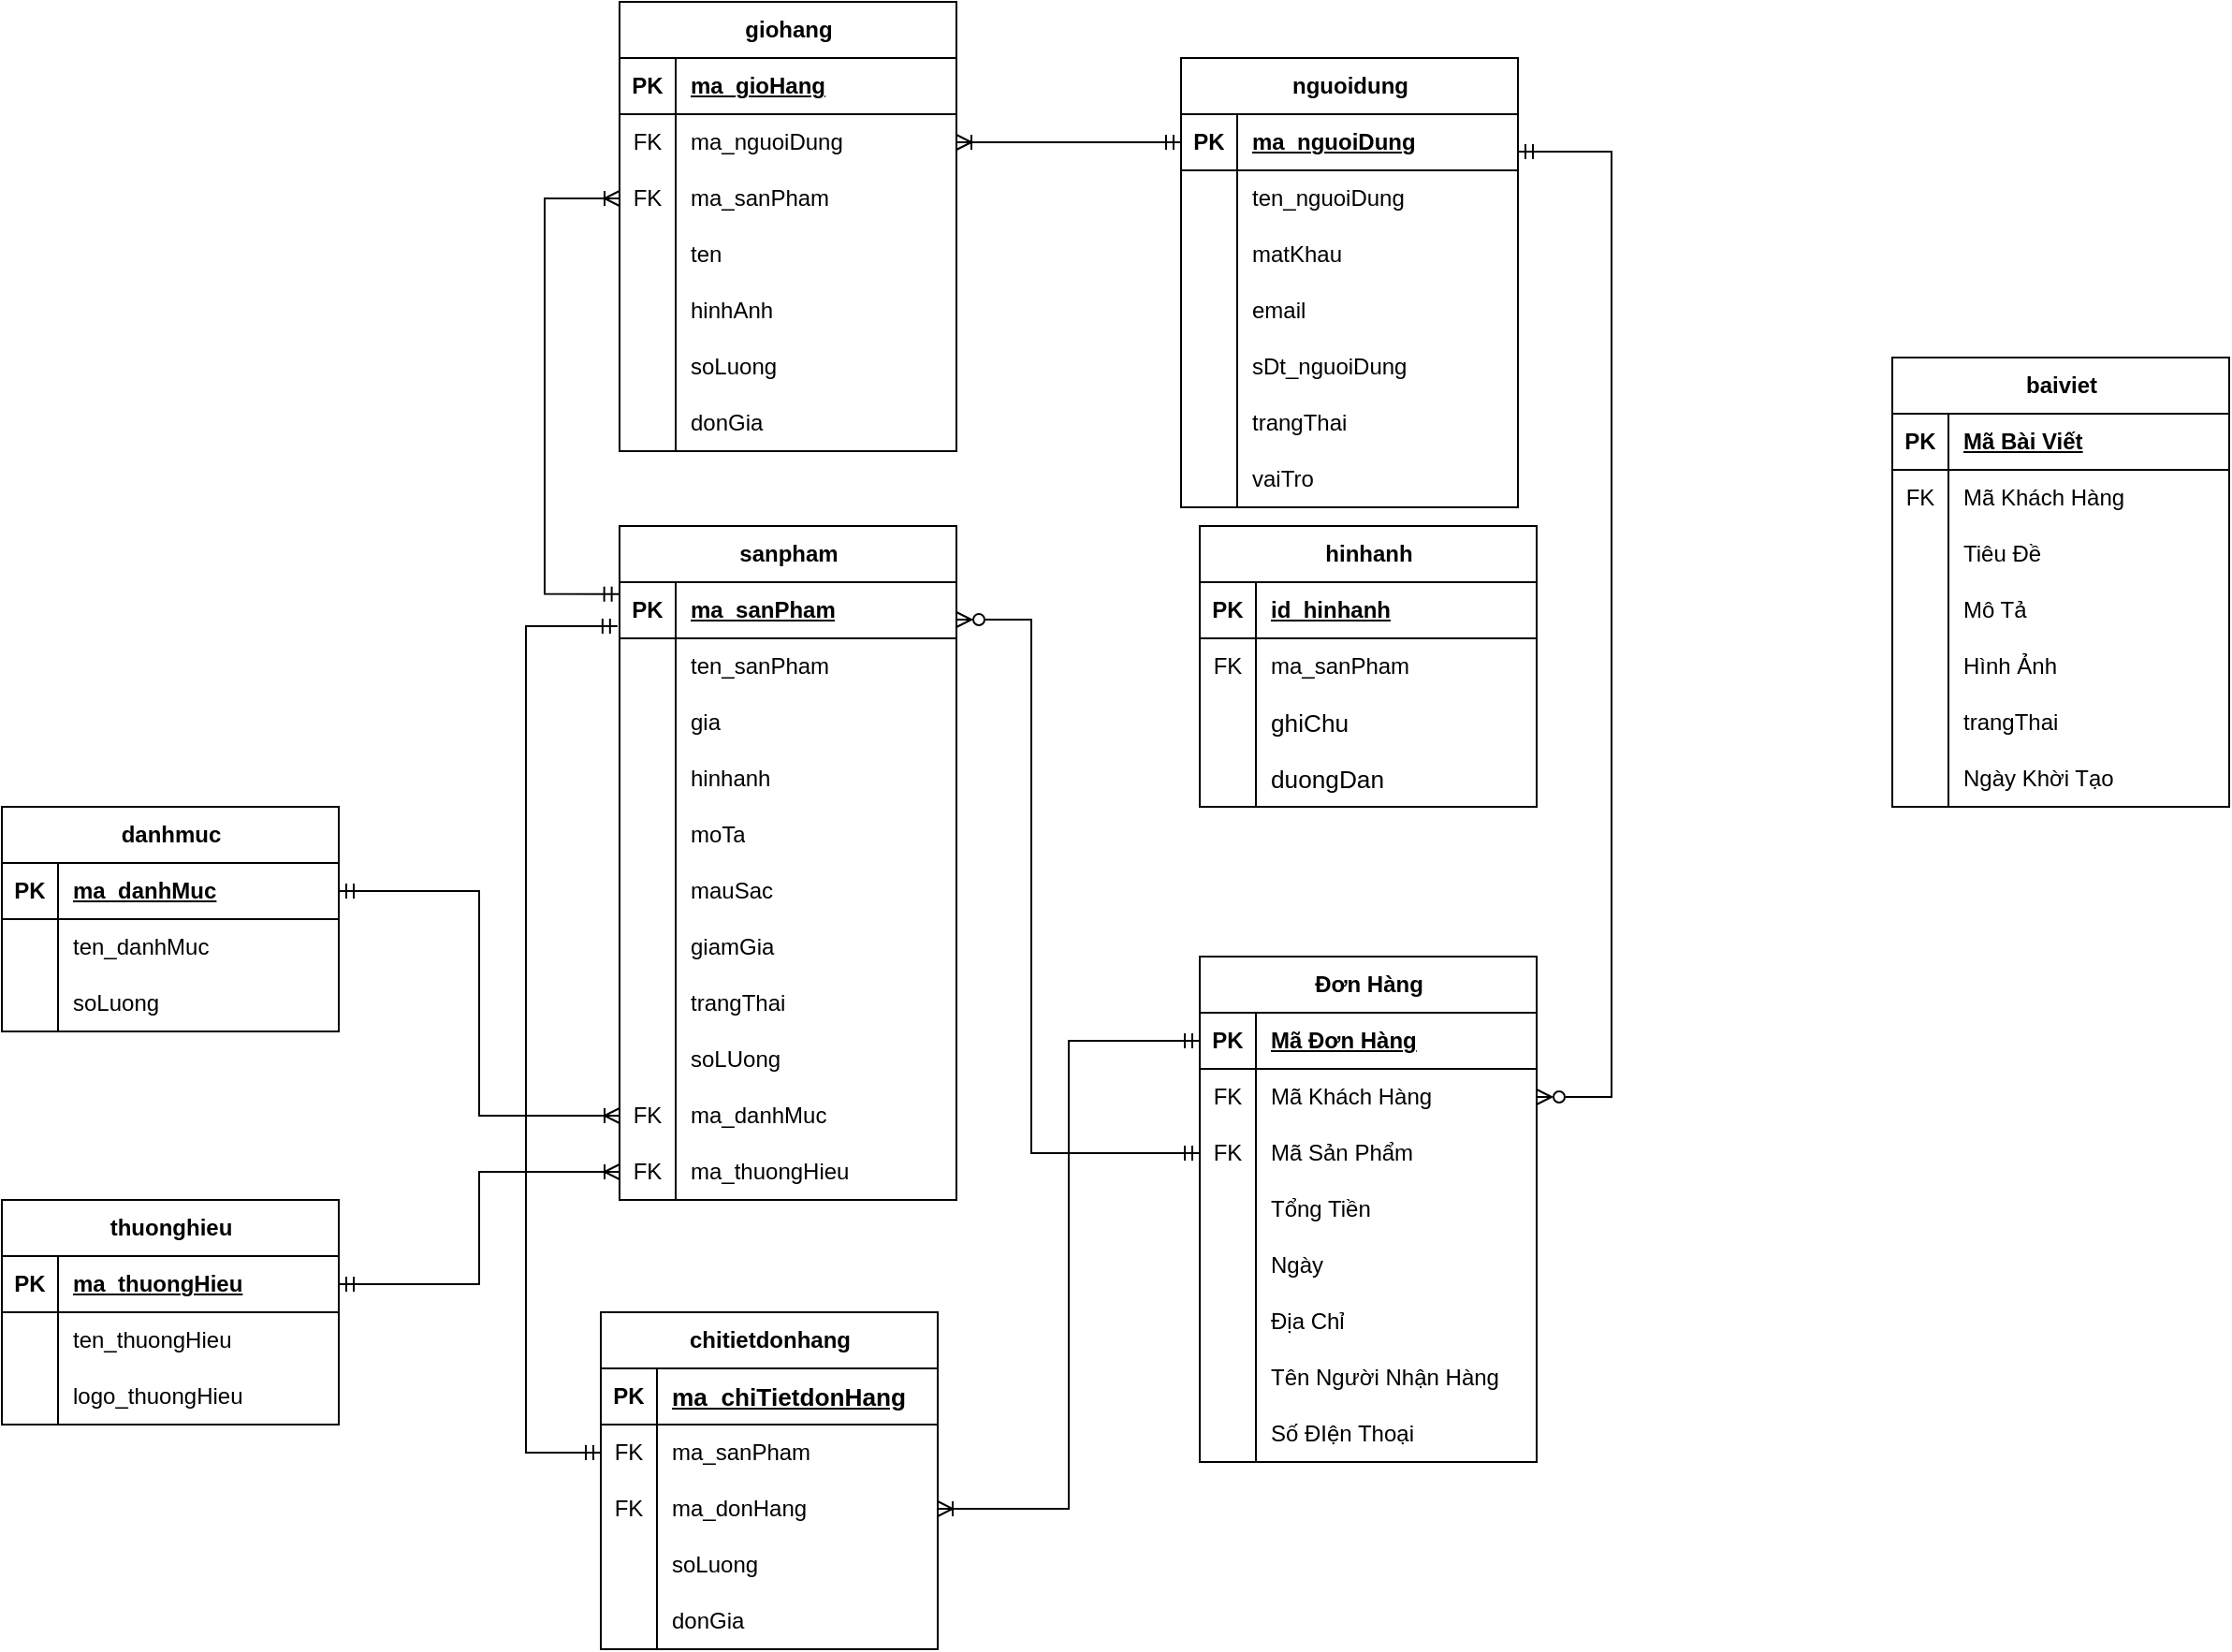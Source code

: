 <mxfile version="25.0.3">
  <diagram name="Page-1" id="OveNFFhjQ4v2aUgZirt0">
    <mxGraphModel dx="4826" dy="5430" grid="1" gridSize="10" guides="1" tooltips="1" connect="1" arrows="1" fold="1" page="1" pageScale="1" pageWidth="3300" pageHeight="4681" math="0" shadow="0">
      <root>
        <mxCell id="0" />
        <mxCell id="1" parent="0" />
        <mxCell id="tlLlg2_6XyaNK7lNqgiv-1" value="sanpham" style="shape=table;startSize=30;container=1;collapsible=1;childLayout=tableLayout;fixedRows=1;rowLines=0;fontStyle=1;align=center;resizeLast=1;html=1;" parent="1" vertex="1">
          <mxGeometry x="170" y="-70" width="180" height="360" as="geometry" />
        </mxCell>
        <mxCell id="tlLlg2_6XyaNK7lNqgiv-2" value="" style="shape=tableRow;horizontal=0;startSize=0;swimlaneHead=0;swimlaneBody=0;fillColor=none;collapsible=0;dropTarget=0;points=[[0,0.5],[1,0.5]];portConstraint=eastwest;top=0;left=0;right=0;bottom=1;" parent="tlLlg2_6XyaNK7lNqgiv-1" vertex="1">
          <mxGeometry y="30" width="180" height="30" as="geometry" />
        </mxCell>
        <mxCell id="tlLlg2_6XyaNK7lNqgiv-3" value="PK" style="shape=partialRectangle;connectable=0;fillColor=none;top=0;left=0;bottom=0;right=0;fontStyle=1;overflow=hidden;whiteSpace=wrap;html=1;" parent="tlLlg2_6XyaNK7lNqgiv-2" vertex="1">
          <mxGeometry width="30" height="30" as="geometry">
            <mxRectangle width="30" height="30" as="alternateBounds" />
          </mxGeometry>
        </mxCell>
        <mxCell id="tlLlg2_6XyaNK7lNqgiv-4" value="ma_sanPham" style="shape=partialRectangle;connectable=0;fillColor=none;top=0;left=0;bottom=0;right=0;align=left;spacingLeft=6;fontStyle=5;overflow=hidden;whiteSpace=wrap;html=1;" parent="tlLlg2_6XyaNK7lNqgiv-2" vertex="1">
          <mxGeometry x="30" width="150" height="30" as="geometry">
            <mxRectangle width="150" height="30" as="alternateBounds" />
          </mxGeometry>
        </mxCell>
        <mxCell id="tlLlg2_6XyaNK7lNqgiv-5" value="" style="shape=tableRow;horizontal=0;startSize=0;swimlaneHead=0;swimlaneBody=0;fillColor=none;collapsible=0;dropTarget=0;points=[[0,0.5],[1,0.5]];portConstraint=eastwest;top=0;left=0;right=0;bottom=0;" parent="tlLlg2_6XyaNK7lNqgiv-1" vertex="1">
          <mxGeometry y="60" width="180" height="30" as="geometry" />
        </mxCell>
        <mxCell id="tlLlg2_6XyaNK7lNqgiv-6" value="" style="shape=partialRectangle;connectable=0;fillColor=none;top=0;left=0;bottom=0;right=0;editable=1;overflow=hidden;whiteSpace=wrap;html=1;" parent="tlLlg2_6XyaNK7lNqgiv-5" vertex="1">
          <mxGeometry width="30" height="30" as="geometry">
            <mxRectangle width="30" height="30" as="alternateBounds" />
          </mxGeometry>
        </mxCell>
        <mxCell id="tlLlg2_6XyaNK7lNqgiv-7" value="ten_sanPham" style="shape=partialRectangle;connectable=0;fillColor=none;top=0;left=0;bottom=0;right=0;align=left;spacingLeft=6;overflow=hidden;whiteSpace=wrap;html=1;" parent="tlLlg2_6XyaNK7lNqgiv-5" vertex="1">
          <mxGeometry x="30" width="150" height="30" as="geometry">
            <mxRectangle width="150" height="30" as="alternateBounds" />
          </mxGeometry>
        </mxCell>
        <mxCell id="tlLlg2_6XyaNK7lNqgiv-8" value="" style="shape=tableRow;horizontal=0;startSize=0;swimlaneHead=0;swimlaneBody=0;fillColor=none;collapsible=0;dropTarget=0;points=[[0,0.5],[1,0.5]];portConstraint=eastwest;top=0;left=0;right=0;bottom=0;" parent="tlLlg2_6XyaNK7lNqgiv-1" vertex="1">
          <mxGeometry y="90" width="180" height="30" as="geometry" />
        </mxCell>
        <mxCell id="tlLlg2_6XyaNK7lNqgiv-9" value="" style="shape=partialRectangle;connectable=0;fillColor=none;top=0;left=0;bottom=0;right=0;editable=1;overflow=hidden;whiteSpace=wrap;html=1;" parent="tlLlg2_6XyaNK7lNqgiv-8" vertex="1">
          <mxGeometry width="30" height="30" as="geometry">
            <mxRectangle width="30" height="30" as="alternateBounds" />
          </mxGeometry>
        </mxCell>
        <mxCell id="tlLlg2_6XyaNK7lNqgiv-10" value="gia" style="shape=partialRectangle;connectable=0;fillColor=none;top=0;left=0;bottom=0;right=0;align=left;spacingLeft=6;overflow=hidden;whiteSpace=wrap;html=1;" parent="tlLlg2_6XyaNK7lNqgiv-8" vertex="1">
          <mxGeometry x="30" width="150" height="30" as="geometry">
            <mxRectangle width="150" height="30" as="alternateBounds" />
          </mxGeometry>
        </mxCell>
        <mxCell id="tlLlg2_6XyaNK7lNqgiv-11" value="" style="shape=tableRow;horizontal=0;startSize=0;swimlaneHead=0;swimlaneBody=0;fillColor=none;collapsible=0;dropTarget=0;points=[[0,0.5],[1,0.5]];portConstraint=eastwest;top=0;left=0;right=0;bottom=0;" parent="tlLlg2_6XyaNK7lNqgiv-1" vertex="1">
          <mxGeometry y="120" width="180" height="30" as="geometry" />
        </mxCell>
        <mxCell id="tlLlg2_6XyaNK7lNqgiv-12" value="" style="shape=partialRectangle;connectable=0;fillColor=none;top=0;left=0;bottom=0;right=0;editable=1;overflow=hidden;whiteSpace=wrap;html=1;" parent="tlLlg2_6XyaNK7lNqgiv-11" vertex="1">
          <mxGeometry width="30" height="30" as="geometry">
            <mxRectangle width="30" height="30" as="alternateBounds" />
          </mxGeometry>
        </mxCell>
        <mxCell id="tlLlg2_6XyaNK7lNqgiv-13" value="hinhanh" style="shape=partialRectangle;connectable=0;fillColor=none;top=0;left=0;bottom=0;right=0;align=left;spacingLeft=6;overflow=hidden;whiteSpace=wrap;html=1;" parent="tlLlg2_6XyaNK7lNqgiv-11" vertex="1">
          <mxGeometry x="30" width="150" height="30" as="geometry">
            <mxRectangle width="150" height="30" as="alternateBounds" />
          </mxGeometry>
        </mxCell>
        <mxCell id="tlLlg2_6XyaNK7lNqgiv-14" value="" style="shape=tableRow;horizontal=0;startSize=0;swimlaneHead=0;swimlaneBody=0;fillColor=none;collapsible=0;dropTarget=0;points=[[0,0.5],[1,0.5]];portConstraint=eastwest;top=0;left=0;right=0;bottom=0;" parent="tlLlg2_6XyaNK7lNqgiv-1" vertex="1">
          <mxGeometry y="150" width="180" height="30" as="geometry" />
        </mxCell>
        <mxCell id="tlLlg2_6XyaNK7lNqgiv-15" value="" style="shape=partialRectangle;connectable=0;fillColor=none;top=0;left=0;bottom=0;right=0;editable=1;overflow=hidden;whiteSpace=wrap;html=1;" parent="tlLlg2_6XyaNK7lNqgiv-14" vertex="1">
          <mxGeometry width="30" height="30" as="geometry">
            <mxRectangle width="30" height="30" as="alternateBounds" />
          </mxGeometry>
        </mxCell>
        <mxCell id="tlLlg2_6XyaNK7lNqgiv-16" value="moTa" style="shape=partialRectangle;connectable=0;fillColor=none;top=0;left=0;bottom=0;right=0;align=left;spacingLeft=6;overflow=hidden;whiteSpace=wrap;html=1;" parent="tlLlg2_6XyaNK7lNqgiv-14" vertex="1">
          <mxGeometry x="30" width="150" height="30" as="geometry">
            <mxRectangle width="150" height="30" as="alternateBounds" />
          </mxGeometry>
        </mxCell>
        <mxCell id="tlLlg2_6XyaNK7lNqgiv-17" value="" style="shape=tableRow;horizontal=0;startSize=0;swimlaneHead=0;swimlaneBody=0;fillColor=none;collapsible=0;dropTarget=0;points=[[0,0.5],[1,0.5]];portConstraint=eastwest;top=0;left=0;right=0;bottom=0;" parent="tlLlg2_6XyaNK7lNqgiv-1" vertex="1">
          <mxGeometry y="180" width="180" height="30" as="geometry" />
        </mxCell>
        <mxCell id="tlLlg2_6XyaNK7lNqgiv-18" value="" style="shape=partialRectangle;connectable=0;fillColor=none;top=0;left=0;bottom=0;right=0;editable=1;overflow=hidden;whiteSpace=wrap;html=1;" parent="tlLlg2_6XyaNK7lNqgiv-17" vertex="1">
          <mxGeometry width="30" height="30" as="geometry">
            <mxRectangle width="30" height="30" as="alternateBounds" />
          </mxGeometry>
        </mxCell>
        <mxCell id="tlLlg2_6XyaNK7lNqgiv-19" value="mauSac" style="shape=partialRectangle;connectable=0;fillColor=none;top=0;left=0;bottom=0;right=0;align=left;spacingLeft=6;overflow=hidden;whiteSpace=wrap;html=1;" parent="tlLlg2_6XyaNK7lNqgiv-17" vertex="1">
          <mxGeometry x="30" width="150" height="30" as="geometry">
            <mxRectangle width="150" height="30" as="alternateBounds" />
          </mxGeometry>
        </mxCell>
        <mxCell id="tlLlg2_6XyaNK7lNqgiv-20" style="shape=tableRow;horizontal=0;startSize=0;swimlaneHead=0;swimlaneBody=0;fillColor=none;collapsible=0;dropTarget=0;points=[[0,0.5],[1,0.5]];portConstraint=eastwest;top=0;left=0;right=0;bottom=0;" parent="tlLlg2_6XyaNK7lNqgiv-1" vertex="1">
          <mxGeometry y="210" width="180" height="30" as="geometry" />
        </mxCell>
        <mxCell id="tlLlg2_6XyaNK7lNqgiv-21" style="shape=partialRectangle;connectable=0;fillColor=none;top=0;left=0;bottom=0;right=0;editable=1;overflow=hidden;whiteSpace=wrap;html=1;" parent="tlLlg2_6XyaNK7lNqgiv-20" vertex="1">
          <mxGeometry width="30" height="30" as="geometry">
            <mxRectangle width="30" height="30" as="alternateBounds" />
          </mxGeometry>
        </mxCell>
        <mxCell id="tlLlg2_6XyaNK7lNqgiv-22" value="giamGia" style="shape=partialRectangle;connectable=0;fillColor=none;top=0;left=0;bottom=0;right=0;align=left;spacingLeft=6;overflow=hidden;whiteSpace=wrap;html=1;" parent="tlLlg2_6XyaNK7lNqgiv-20" vertex="1">
          <mxGeometry x="30" width="150" height="30" as="geometry">
            <mxRectangle width="150" height="30" as="alternateBounds" />
          </mxGeometry>
        </mxCell>
        <mxCell id="tlLlg2_6XyaNK7lNqgiv-23" style="shape=tableRow;horizontal=0;startSize=0;swimlaneHead=0;swimlaneBody=0;fillColor=none;collapsible=0;dropTarget=0;points=[[0,0.5],[1,0.5]];portConstraint=eastwest;top=0;left=0;right=0;bottom=0;" parent="tlLlg2_6XyaNK7lNqgiv-1" vertex="1">
          <mxGeometry y="240" width="180" height="30" as="geometry" />
        </mxCell>
        <mxCell id="tlLlg2_6XyaNK7lNqgiv-24" style="shape=partialRectangle;connectable=0;fillColor=none;top=0;left=0;bottom=0;right=0;editable=1;overflow=hidden;whiteSpace=wrap;html=1;" parent="tlLlg2_6XyaNK7lNqgiv-23" vertex="1">
          <mxGeometry width="30" height="30" as="geometry">
            <mxRectangle width="30" height="30" as="alternateBounds" />
          </mxGeometry>
        </mxCell>
        <mxCell id="tlLlg2_6XyaNK7lNqgiv-25" value="trangThai" style="shape=partialRectangle;connectable=0;fillColor=none;top=0;left=0;bottom=0;right=0;align=left;spacingLeft=6;overflow=hidden;whiteSpace=wrap;html=1;" parent="tlLlg2_6XyaNK7lNqgiv-23" vertex="1">
          <mxGeometry x="30" width="150" height="30" as="geometry">
            <mxRectangle width="150" height="30" as="alternateBounds" />
          </mxGeometry>
        </mxCell>
        <mxCell id="tlLlg2_6XyaNK7lNqgiv-26" style="shape=tableRow;horizontal=0;startSize=0;swimlaneHead=0;swimlaneBody=0;fillColor=none;collapsible=0;dropTarget=0;points=[[0,0.5],[1,0.5]];portConstraint=eastwest;top=0;left=0;right=0;bottom=0;" parent="tlLlg2_6XyaNK7lNqgiv-1" vertex="1">
          <mxGeometry y="270" width="180" height="30" as="geometry" />
        </mxCell>
        <mxCell id="tlLlg2_6XyaNK7lNqgiv-27" style="shape=partialRectangle;connectable=0;fillColor=none;top=0;left=0;bottom=0;right=0;editable=1;overflow=hidden;whiteSpace=wrap;html=1;" parent="tlLlg2_6XyaNK7lNqgiv-26" vertex="1">
          <mxGeometry width="30" height="30" as="geometry">
            <mxRectangle width="30" height="30" as="alternateBounds" />
          </mxGeometry>
        </mxCell>
        <mxCell id="tlLlg2_6XyaNK7lNqgiv-28" value="soLUong" style="shape=partialRectangle;connectable=0;fillColor=none;top=0;left=0;bottom=0;right=0;align=left;spacingLeft=6;overflow=hidden;whiteSpace=wrap;html=1;" parent="tlLlg2_6XyaNK7lNqgiv-26" vertex="1">
          <mxGeometry x="30" width="150" height="30" as="geometry">
            <mxRectangle width="150" height="30" as="alternateBounds" />
          </mxGeometry>
        </mxCell>
        <mxCell id="tlLlg2_6XyaNK7lNqgiv-29" value="" style="shape=tableRow;horizontal=0;startSize=0;swimlaneHead=0;swimlaneBody=0;fillColor=none;collapsible=0;dropTarget=0;points=[[0,0.5],[1,0.5]];portConstraint=eastwest;top=0;left=0;right=0;bottom=0;" parent="tlLlg2_6XyaNK7lNqgiv-1" vertex="1">
          <mxGeometry y="300" width="180" height="30" as="geometry" />
        </mxCell>
        <mxCell id="tlLlg2_6XyaNK7lNqgiv-30" value="FK" style="shape=partialRectangle;connectable=0;fillColor=none;top=0;left=0;bottom=0;right=0;editable=1;overflow=hidden;whiteSpace=wrap;html=1;" parent="tlLlg2_6XyaNK7lNqgiv-29" vertex="1">
          <mxGeometry width="30" height="30" as="geometry">
            <mxRectangle width="30" height="30" as="alternateBounds" />
          </mxGeometry>
        </mxCell>
        <mxCell id="tlLlg2_6XyaNK7lNqgiv-31" value="ma_danhMuc" style="shape=partialRectangle;connectable=0;fillColor=none;top=0;left=0;bottom=0;right=0;align=left;spacingLeft=6;overflow=hidden;whiteSpace=wrap;html=1;" parent="tlLlg2_6XyaNK7lNqgiv-29" vertex="1">
          <mxGeometry x="30" width="150" height="30" as="geometry">
            <mxRectangle width="150" height="30" as="alternateBounds" />
          </mxGeometry>
        </mxCell>
        <mxCell id="tlLlg2_6XyaNK7lNqgiv-32" style="shape=tableRow;horizontal=0;startSize=0;swimlaneHead=0;swimlaneBody=0;fillColor=none;collapsible=0;dropTarget=0;points=[[0,0.5],[1,0.5]];portConstraint=eastwest;top=0;left=0;right=0;bottom=0;" parent="tlLlg2_6XyaNK7lNqgiv-1" vertex="1">
          <mxGeometry y="330" width="180" height="30" as="geometry" />
        </mxCell>
        <mxCell id="tlLlg2_6XyaNK7lNqgiv-33" value="FK" style="shape=partialRectangle;connectable=0;fillColor=none;top=0;left=0;bottom=0;right=0;editable=1;overflow=hidden;whiteSpace=wrap;html=1;" parent="tlLlg2_6XyaNK7lNqgiv-32" vertex="1">
          <mxGeometry width="30" height="30" as="geometry">
            <mxRectangle width="30" height="30" as="alternateBounds" />
          </mxGeometry>
        </mxCell>
        <mxCell id="tlLlg2_6XyaNK7lNqgiv-34" value="ma_thuongHieu" style="shape=partialRectangle;connectable=0;fillColor=none;top=0;left=0;bottom=0;right=0;align=left;spacingLeft=6;overflow=hidden;whiteSpace=wrap;html=1;" parent="tlLlg2_6XyaNK7lNqgiv-32" vertex="1">
          <mxGeometry x="30" width="150" height="30" as="geometry">
            <mxRectangle width="150" height="30" as="alternateBounds" />
          </mxGeometry>
        </mxCell>
        <mxCell id="tlLlg2_6XyaNK7lNqgiv-35" value="danhmuc" style="shape=table;startSize=30;container=1;collapsible=1;childLayout=tableLayout;fixedRows=1;rowLines=0;fontStyle=1;align=center;resizeLast=1;html=1;" parent="1" vertex="1">
          <mxGeometry x="-160" y="80" width="180" height="120" as="geometry" />
        </mxCell>
        <mxCell id="tlLlg2_6XyaNK7lNqgiv-36" value="" style="shape=tableRow;horizontal=0;startSize=0;swimlaneHead=0;swimlaneBody=0;fillColor=none;collapsible=0;dropTarget=0;points=[[0,0.5],[1,0.5]];portConstraint=eastwest;top=0;left=0;right=0;bottom=1;" parent="tlLlg2_6XyaNK7lNqgiv-35" vertex="1">
          <mxGeometry y="30" width="180" height="30" as="geometry" />
        </mxCell>
        <mxCell id="tlLlg2_6XyaNK7lNqgiv-37" value="PK" style="shape=partialRectangle;connectable=0;fillColor=none;top=0;left=0;bottom=0;right=0;fontStyle=1;overflow=hidden;whiteSpace=wrap;html=1;" parent="tlLlg2_6XyaNK7lNqgiv-36" vertex="1">
          <mxGeometry width="30" height="30" as="geometry">
            <mxRectangle width="30" height="30" as="alternateBounds" />
          </mxGeometry>
        </mxCell>
        <mxCell id="tlLlg2_6XyaNK7lNqgiv-38" value="ma_danhMuc" style="shape=partialRectangle;connectable=0;fillColor=none;top=0;left=0;bottom=0;right=0;align=left;spacingLeft=6;fontStyle=5;overflow=hidden;whiteSpace=wrap;html=1;" parent="tlLlg2_6XyaNK7lNqgiv-36" vertex="1">
          <mxGeometry x="30" width="150" height="30" as="geometry">
            <mxRectangle width="150" height="30" as="alternateBounds" />
          </mxGeometry>
        </mxCell>
        <mxCell id="tlLlg2_6XyaNK7lNqgiv-42" value="" style="shape=tableRow;horizontal=0;startSize=0;swimlaneHead=0;swimlaneBody=0;fillColor=none;collapsible=0;dropTarget=0;points=[[0,0.5],[1,0.5]];portConstraint=eastwest;top=0;left=0;right=0;bottom=0;" parent="tlLlg2_6XyaNK7lNqgiv-35" vertex="1">
          <mxGeometry y="60" width="180" height="30" as="geometry" />
        </mxCell>
        <mxCell id="tlLlg2_6XyaNK7lNqgiv-43" value="" style="shape=partialRectangle;connectable=0;fillColor=none;top=0;left=0;bottom=0;right=0;editable=1;overflow=hidden;whiteSpace=wrap;html=1;" parent="tlLlg2_6XyaNK7lNqgiv-42" vertex="1">
          <mxGeometry width="30" height="30" as="geometry">
            <mxRectangle width="30" height="30" as="alternateBounds" />
          </mxGeometry>
        </mxCell>
        <mxCell id="tlLlg2_6XyaNK7lNqgiv-44" value="ten_danhMuc" style="shape=partialRectangle;connectable=0;fillColor=none;top=0;left=0;bottom=0;right=0;align=left;spacingLeft=6;overflow=hidden;whiteSpace=wrap;html=1;" parent="tlLlg2_6XyaNK7lNqgiv-42" vertex="1">
          <mxGeometry x="30" width="150" height="30" as="geometry">
            <mxRectangle width="150" height="30" as="alternateBounds" />
          </mxGeometry>
        </mxCell>
        <mxCell id="tlLlg2_6XyaNK7lNqgiv-45" value="" style="shape=tableRow;horizontal=0;startSize=0;swimlaneHead=0;swimlaneBody=0;fillColor=none;collapsible=0;dropTarget=0;points=[[0,0.5],[1,0.5]];portConstraint=eastwest;top=0;left=0;right=0;bottom=0;" parent="tlLlg2_6XyaNK7lNqgiv-35" vertex="1">
          <mxGeometry y="90" width="180" height="30" as="geometry" />
        </mxCell>
        <mxCell id="tlLlg2_6XyaNK7lNqgiv-46" value="" style="shape=partialRectangle;connectable=0;fillColor=none;top=0;left=0;bottom=0;right=0;editable=1;overflow=hidden;whiteSpace=wrap;html=1;" parent="tlLlg2_6XyaNK7lNqgiv-45" vertex="1">
          <mxGeometry width="30" height="30" as="geometry">
            <mxRectangle width="30" height="30" as="alternateBounds" />
          </mxGeometry>
        </mxCell>
        <mxCell id="tlLlg2_6XyaNK7lNqgiv-47" value="soLuong" style="shape=partialRectangle;connectable=0;fillColor=none;top=0;left=0;bottom=0;right=0;align=left;spacingLeft=6;overflow=hidden;whiteSpace=wrap;html=1;" parent="tlLlg2_6XyaNK7lNqgiv-45" vertex="1">
          <mxGeometry x="30" width="150" height="30" as="geometry">
            <mxRectangle width="150" height="30" as="alternateBounds" />
          </mxGeometry>
        </mxCell>
        <mxCell id="tlLlg2_6XyaNK7lNqgiv-51" value="chitietdonhang" style="shape=table;startSize=30;container=1;collapsible=1;childLayout=tableLayout;fixedRows=1;rowLines=0;fontStyle=1;align=center;resizeLast=1;html=1;" parent="1" vertex="1">
          <mxGeometry x="160" y="350" width="180" height="180" as="geometry" />
        </mxCell>
        <mxCell id="tlLlg2_6XyaNK7lNqgiv-52" value="" style="shape=tableRow;horizontal=0;startSize=0;swimlaneHead=0;swimlaneBody=0;fillColor=none;collapsible=0;dropTarget=0;points=[[0,0.5],[1,0.5]];portConstraint=eastwest;top=0;left=0;right=0;bottom=1;" parent="tlLlg2_6XyaNK7lNqgiv-51" vertex="1">
          <mxGeometry y="30" width="180" height="30" as="geometry" />
        </mxCell>
        <mxCell id="tlLlg2_6XyaNK7lNqgiv-53" value="PK" style="shape=partialRectangle;connectable=0;fillColor=none;top=0;left=0;bottom=0;right=0;fontStyle=1;overflow=hidden;whiteSpace=wrap;html=1;" parent="tlLlg2_6XyaNK7lNqgiv-52" vertex="1">
          <mxGeometry width="30" height="30" as="geometry">
            <mxRectangle width="30" height="30" as="alternateBounds" />
          </mxGeometry>
        </mxCell>
        <mxCell id="tlLlg2_6XyaNK7lNqgiv-54" value="&lt;span style=&quot;font-family: sans-serif; font-size: 13.12px; text-wrap-mode: nowrap; background-color: rgb(255, 255, 255);&quot;&gt;ma_chiTietdonHang&lt;/span&gt;" style="shape=partialRectangle;connectable=0;fillColor=none;top=0;left=0;bottom=0;right=0;align=left;spacingLeft=6;fontStyle=5;overflow=hidden;whiteSpace=wrap;html=1;" parent="tlLlg2_6XyaNK7lNqgiv-52" vertex="1">
          <mxGeometry x="30" width="150" height="30" as="geometry">
            <mxRectangle width="150" height="30" as="alternateBounds" />
          </mxGeometry>
        </mxCell>
        <mxCell id="tlLlg2_6XyaNK7lNqgiv-55" value="" style="shape=tableRow;horizontal=0;startSize=0;swimlaneHead=0;swimlaneBody=0;fillColor=none;collapsible=0;dropTarget=0;points=[[0,0.5],[1,0.5]];portConstraint=eastwest;top=0;left=0;right=0;bottom=0;" parent="tlLlg2_6XyaNK7lNqgiv-51" vertex="1">
          <mxGeometry y="60" width="180" height="30" as="geometry" />
        </mxCell>
        <mxCell id="tlLlg2_6XyaNK7lNqgiv-56" value="FK" style="shape=partialRectangle;connectable=0;fillColor=none;top=0;left=0;bottom=0;right=0;editable=1;overflow=hidden;whiteSpace=wrap;html=1;" parent="tlLlg2_6XyaNK7lNqgiv-55" vertex="1">
          <mxGeometry width="30" height="30" as="geometry">
            <mxRectangle width="30" height="30" as="alternateBounds" />
          </mxGeometry>
        </mxCell>
        <mxCell id="tlLlg2_6XyaNK7lNqgiv-57" value="ma_sanPham" style="shape=partialRectangle;connectable=0;fillColor=none;top=0;left=0;bottom=0;right=0;align=left;spacingLeft=6;overflow=hidden;whiteSpace=wrap;html=1;" parent="tlLlg2_6XyaNK7lNqgiv-55" vertex="1">
          <mxGeometry x="30" width="150" height="30" as="geometry">
            <mxRectangle width="150" height="30" as="alternateBounds" />
          </mxGeometry>
        </mxCell>
        <mxCell id="tlLlg2_6XyaNK7lNqgiv-58" value="" style="shape=tableRow;horizontal=0;startSize=0;swimlaneHead=0;swimlaneBody=0;fillColor=none;collapsible=0;dropTarget=0;points=[[0,0.5],[1,0.5]];portConstraint=eastwest;top=0;left=0;right=0;bottom=0;" parent="tlLlg2_6XyaNK7lNqgiv-51" vertex="1">
          <mxGeometry y="90" width="180" height="30" as="geometry" />
        </mxCell>
        <mxCell id="tlLlg2_6XyaNK7lNqgiv-59" value="FK" style="shape=partialRectangle;connectable=0;fillColor=none;top=0;left=0;bottom=0;right=0;editable=1;overflow=hidden;whiteSpace=wrap;html=1;" parent="tlLlg2_6XyaNK7lNqgiv-58" vertex="1">
          <mxGeometry width="30" height="30" as="geometry">
            <mxRectangle width="30" height="30" as="alternateBounds" />
          </mxGeometry>
        </mxCell>
        <mxCell id="tlLlg2_6XyaNK7lNqgiv-60" value="ma_donHang" style="shape=partialRectangle;connectable=0;fillColor=none;top=0;left=0;bottom=0;right=0;align=left;spacingLeft=6;overflow=hidden;whiteSpace=wrap;html=1;" parent="tlLlg2_6XyaNK7lNqgiv-58" vertex="1">
          <mxGeometry x="30" width="150" height="30" as="geometry">
            <mxRectangle width="150" height="30" as="alternateBounds" />
          </mxGeometry>
        </mxCell>
        <mxCell id="tlLlg2_6XyaNK7lNqgiv-61" value="" style="shape=tableRow;horizontal=0;startSize=0;swimlaneHead=0;swimlaneBody=0;fillColor=none;collapsible=0;dropTarget=0;points=[[0,0.5],[1,0.5]];portConstraint=eastwest;top=0;left=0;right=0;bottom=0;" parent="tlLlg2_6XyaNK7lNqgiv-51" vertex="1">
          <mxGeometry y="120" width="180" height="30" as="geometry" />
        </mxCell>
        <mxCell id="tlLlg2_6XyaNK7lNqgiv-62" value="" style="shape=partialRectangle;connectable=0;fillColor=none;top=0;left=0;bottom=0;right=0;editable=1;overflow=hidden;whiteSpace=wrap;html=1;" parent="tlLlg2_6XyaNK7lNqgiv-61" vertex="1">
          <mxGeometry width="30" height="30" as="geometry">
            <mxRectangle width="30" height="30" as="alternateBounds" />
          </mxGeometry>
        </mxCell>
        <mxCell id="tlLlg2_6XyaNK7lNqgiv-63" value="soLuong" style="shape=partialRectangle;connectable=0;fillColor=none;top=0;left=0;bottom=0;right=0;align=left;spacingLeft=6;overflow=hidden;whiteSpace=wrap;html=1;" parent="tlLlg2_6XyaNK7lNqgiv-61" vertex="1">
          <mxGeometry x="30" width="150" height="30" as="geometry">
            <mxRectangle width="150" height="30" as="alternateBounds" />
          </mxGeometry>
        </mxCell>
        <mxCell id="tlLlg2_6XyaNK7lNqgiv-64" value="" style="shape=tableRow;horizontal=0;startSize=0;swimlaneHead=0;swimlaneBody=0;fillColor=none;collapsible=0;dropTarget=0;points=[[0,0.5],[1,0.5]];portConstraint=eastwest;top=0;left=0;right=0;bottom=0;" parent="tlLlg2_6XyaNK7lNqgiv-51" vertex="1">
          <mxGeometry y="150" width="180" height="30" as="geometry" />
        </mxCell>
        <mxCell id="tlLlg2_6XyaNK7lNqgiv-65" value="" style="shape=partialRectangle;connectable=0;fillColor=none;top=0;left=0;bottom=0;right=0;editable=1;overflow=hidden;whiteSpace=wrap;html=1;" parent="tlLlg2_6XyaNK7lNqgiv-64" vertex="1">
          <mxGeometry width="30" height="30" as="geometry">
            <mxRectangle width="30" height="30" as="alternateBounds" />
          </mxGeometry>
        </mxCell>
        <mxCell id="tlLlg2_6XyaNK7lNqgiv-66" value="donGia" style="shape=partialRectangle;connectable=0;fillColor=none;top=0;left=0;bottom=0;right=0;align=left;spacingLeft=6;overflow=hidden;whiteSpace=wrap;html=1;" parent="tlLlg2_6XyaNK7lNqgiv-64" vertex="1">
          <mxGeometry x="30" width="150" height="30" as="geometry">
            <mxRectangle width="150" height="30" as="alternateBounds" />
          </mxGeometry>
        </mxCell>
        <mxCell id="tlLlg2_6XyaNK7lNqgiv-67" value="nguoidung" style="shape=table;startSize=30;container=1;collapsible=1;childLayout=tableLayout;fixedRows=1;rowLines=0;fontStyle=1;align=center;resizeLast=1;html=1;" parent="1" vertex="1">
          <mxGeometry x="470" y="-320" width="180" height="240" as="geometry" />
        </mxCell>
        <mxCell id="tlLlg2_6XyaNK7lNqgiv-68" value="" style="shape=tableRow;horizontal=0;startSize=0;swimlaneHead=0;swimlaneBody=0;fillColor=none;collapsible=0;dropTarget=0;points=[[0,0.5],[1,0.5]];portConstraint=eastwest;top=0;left=0;right=0;bottom=1;" parent="tlLlg2_6XyaNK7lNqgiv-67" vertex="1">
          <mxGeometry y="30" width="180" height="30" as="geometry" />
        </mxCell>
        <mxCell id="tlLlg2_6XyaNK7lNqgiv-69" value="PK" style="shape=partialRectangle;connectable=0;fillColor=none;top=0;left=0;bottom=0;right=0;fontStyle=1;overflow=hidden;whiteSpace=wrap;html=1;" parent="tlLlg2_6XyaNK7lNqgiv-68" vertex="1">
          <mxGeometry width="30" height="30" as="geometry">
            <mxRectangle width="30" height="30" as="alternateBounds" />
          </mxGeometry>
        </mxCell>
        <mxCell id="tlLlg2_6XyaNK7lNqgiv-70" value="ma_nguoiDung" style="shape=partialRectangle;connectable=0;fillColor=none;top=0;left=0;bottom=0;right=0;align=left;spacingLeft=6;fontStyle=5;overflow=hidden;whiteSpace=wrap;html=1;" parent="tlLlg2_6XyaNK7lNqgiv-68" vertex="1">
          <mxGeometry x="30" width="150" height="30" as="geometry">
            <mxRectangle width="150" height="30" as="alternateBounds" />
          </mxGeometry>
        </mxCell>
        <mxCell id="tlLlg2_6XyaNK7lNqgiv-71" value="" style="shape=tableRow;horizontal=0;startSize=0;swimlaneHead=0;swimlaneBody=0;fillColor=none;collapsible=0;dropTarget=0;points=[[0,0.5],[1,0.5]];portConstraint=eastwest;top=0;left=0;right=0;bottom=0;" parent="tlLlg2_6XyaNK7lNqgiv-67" vertex="1">
          <mxGeometry y="60" width="180" height="30" as="geometry" />
        </mxCell>
        <mxCell id="tlLlg2_6XyaNK7lNqgiv-72" value="" style="shape=partialRectangle;connectable=0;fillColor=none;top=0;left=0;bottom=0;right=0;editable=1;overflow=hidden;whiteSpace=wrap;html=1;" parent="tlLlg2_6XyaNK7lNqgiv-71" vertex="1">
          <mxGeometry width="30" height="30" as="geometry">
            <mxRectangle width="30" height="30" as="alternateBounds" />
          </mxGeometry>
        </mxCell>
        <mxCell id="tlLlg2_6XyaNK7lNqgiv-73" value="ten_nguoiDung" style="shape=partialRectangle;connectable=0;fillColor=none;top=0;left=0;bottom=0;right=0;align=left;spacingLeft=6;overflow=hidden;whiteSpace=wrap;html=1;" parent="tlLlg2_6XyaNK7lNqgiv-71" vertex="1">
          <mxGeometry x="30" width="150" height="30" as="geometry">
            <mxRectangle width="150" height="30" as="alternateBounds" />
          </mxGeometry>
        </mxCell>
        <mxCell id="tlLlg2_6XyaNK7lNqgiv-74" value="" style="shape=tableRow;horizontal=0;startSize=0;swimlaneHead=0;swimlaneBody=0;fillColor=none;collapsible=0;dropTarget=0;points=[[0,0.5],[1,0.5]];portConstraint=eastwest;top=0;left=0;right=0;bottom=0;" parent="tlLlg2_6XyaNK7lNqgiv-67" vertex="1">
          <mxGeometry y="90" width="180" height="30" as="geometry" />
        </mxCell>
        <mxCell id="tlLlg2_6XyaNK7lNqgiv-75" value="" style="shape=partialRectangle;connectable=0;fillColor=none;top=0;left=0;bottom=0;right=0;editable=1;overflow=hidden;whiteSpace=wrap;html=1;" parent="tlLlg2_6XyaNK7lNqgiv-74" vertex="1">
          <mxGeometry width="30" height="30" as="geometry">
            <mxRectangle width="30" height="30" as="alternateBounds" />
          </mxGeometry>
        </mxCell>
        <mxCell id="tlLlg2_6XyaNK7lNqgiv-76" value="matKhau" style="shape=partialRectangle;connectable=0;fillColor=none;top=0;left=0;bottom=0;right=0;align=left;spacingLeft=6;overflow=hidden;whiteSpace=wrap;html=1;" parent="tlLlg2_6XyaNK7lNqgiv-74" vertex="1">
          <mxGeometry x="30" width="150" height="30" as="geometry">
            <mxRectangle width="150" height="30" as="alternateBounds" />
          </mxGeometry>
        </mxCell>
        <mxCell id="tlLlg2_6XyaNK7lNqgiv-77" value="" style="shape=tableRow;horizontal=0;startSize=0;swimlaneHead=0;swimlaneBody=0;fillColor=none;collapsible=0;dropTarget=0;points=[[0,0.5],[1,0.5]];portConstraint=eastwest;top=0;left=0;right=0;bottom=0;" parent="tlLlg2_6XyaNK7lNqgiv-67" vertex="1">
          <mxGeometry y="120" width="180" height="30" as="geometry" />
        </mxCell>
        <mxCell id="tlLlg2_6XyaNK7lNqgiv-78" value="" style="shape=partialRectangle;connectable=0;fillColor=none;top=0;left=0;bottom=0;right=0;editable=1;overflow=hidden;whiteSpace=wrap;html=1;" parent="tlLlg2_6XyaNK7lNqgiv-77" vertex="1">
          <mxGeometry width="30" height="30" as="geometry">
            <mxRectangle width="30" height="30" as="alternateBounds" />
          </mxGeometry>
        </mxCell>
        <mxCell id="tlLlg2_6XyaNK7lNqgiv-79" value="email" style="shape=partialRectangle;connectable=0;fillColor=none;top=0;left=0;bottom=0;right=0;align=left;spacingLeft=6;overflow=hidden;whiteSpace=wrap;html=1;" parent="tlLlg2_6XyaNK7lNqgiv-77" vertex="1">
          <mxGeometry x="30" width="150" height="30" as="geometry">
            <mxRectangle width="150" height="30" as="alternateBounds" />
          </mxGeometry>
        </mxCell>
        <mxCell id="tlLlg2_6XyaNK7lNqgiv-80" value="" style="shape=tableRow;horizontal=0;startSize=0;swimlaneHead=0;swimlaneBody=0;fillColor=none;collapsible=0;dropTarget=0;points=[[0,0.5],[1,0.5]];portConstraint=eastwest;top=0;left=0;right=0;bottom=0;" parent="tlLlg2_6XyaNK7lNqgiv-67" vertex="1">
          <mxGeometry y="150" width="180" height="30" as="geometry" />
        </mxCell>
        <mxCell id="tlLlg2_6XyaNK7lNqgiv-81" value="" style="shape=partialRectangle;connectable=0;fillColor=none;top=0;left=0;bottom=0;right=0;editable=1;overflow=hidden;whiteSpace=wrap;html=1;" parent="tlLlg2_6XyaNK7lNqgiv-80" vertex="1">
          <mxGeometry width="30" height="30" as="geometry">
            <mxRectangle width="30" height="30" as="alternateBounds" />
          </mxGeometry>
        </mxCell>
        <mxCell id="tlLlg2_6XyaNK7lNqgiv-82" value="sDt_nguoiDung" style="shape=partialRectangle;connectable=0;fillColor=none;top=0;left=0;bottom=0;right=0;align=left;spacingLeft=6;overflow=hidden;whiteSpace=wrap;html=1;" parent="tlLlg2_6XyaNK7lNqgiv-80" vertex="1">
          <mxGeometry x="30" width="150" height="30" as="geometry">
            <mxRectangle width="150" height="30" as="alternateBounds" />
          </mxGeometry>
        </mxCell>
        <mxCell id="tlLlg2_6XyaNK7lNqgiv-83" value="" style="shape=tableRow;horizontal=0;startSize=0;swimlaneHead=0;swimlaneBody=0;fillColor=none;collapsible=0;dropTarget=0;points=[[0,0.5],[1,0.5]];portConstraint=eastwest;top=0;left=0;right=0;bottom=0;" parent="tlLlg2_6XyaNK7lNqgiv-67" vertex="1">
          <mxGeometry y="180" width="180" height="30" as="geometry" />
        </mxCell>
        <mxCell id="tlLlg2_6XyaNK7lNqgiv-84" value="" style="shape=partialRectangle;connectable=0;fillColor=none;top=0;left=0;bottom=0;right=0;editable=1;overflow=hidden;whiteSpace=wrap;html=1;" parent="tlLlg2_6XyaNK7lNqgiv-83" vertex="1">
          <mxGeometry width="30" height="30" as="geometry">
            <mxRectangle width="30" height="30" as="alternateBounds" />
          </mxGeometry>
        </mxCell>
        <mxCell id="tlLlg2_6XyaNK7lNqgiv-85" value="trangThai" style="shape=partialRectangle;connectable=0;fillColor=none;top=0;left=0;bottom=0;right=0;align=left;spacingLeft=6;overflow=hidden;whiteSpace=wrap;html=1;" parent="tlLlg2_6XyaNK7lNqgiv-83" vertex="1">
          <mxGeometry x="30" width="150" height="30" as="geometry">
            <mxRectangle width="150" height="30" as="alternateBounds" />
          </mxGeometry>
        </mxCell>
        <mxCell id="tlLlg2_6XyaNK7lNqgiv-86" style="shape=tableRow;horizontal=0;startSize=0;swimlaneHead=0;swimlaneBody=0;fillColor=none;collapsible=0;dropTarget=0;points=[[0,0.5],[1,0.5]];portConstraint=eastwest;top=0;left=0;right=0;bottom=0;" parent="tlLlg2_6XyaNK7lNqgiv-67" vertex="1">
          <mxGeometry y="210" width="180" height="30" as="geometry" />
        </mxCell>
        <mxCell id="tlLlg2_6XyaNK7lNqgiv-87" style="shape=partialRectangle;connectable=0;fillColor=none;top=0;left=0;bottom=0;right=0;editable=1;overflow=hidden;whiteSpace=wrap;html=1;" parent="tlLlg2_6XyaNK7lNqgiv-86" vertex="1">
          <mxGeometry width="30" height="30" as="geometry">
            <mxRectangle width="30" height="30" as="alternateBounds" />
          </mxGeometry>
        </mxCell>
        <mxCell id="tlLlg2_6XyaNK7lNqgiv-88" value="vaiTro" style="shape=partialRectangle;connectable=0;fillColor=none;top=0;left=0;bottom=0;right=0;align=left;spacingLeft=6;overflow=hidden;whiteSpace=wrap;html=1;" parent="tlLlg2_6XyaNK7lNqgiv-86" vertex="1">
          <mxGeometry x="30" width="150" height="30" as="geometry">
            <mxRectangle width="150" height="30" as="alternateBounds" />
          </mxGeometry>
        </mxCell>
        <mxCell id="tlLlg2_6XyaNK7lNqgiv-89" value="giohang" style="shape=table;startSize=30;container=1;collapsible=1;childLayout=tableLayout;fixedRows=1;rowLines=0;fontStyle=1;align=center;resizeLast=1;html=1;" parent="1" vertex="1">
          <mxGeometry x="170" y="-350" width="180" height="240" as="geometry" />
        </mxCell>
        <mxCell id="tlLlg2_6XyaNK7lNqgiv-90" value="" style="shape=tableRow;horizontal=0;startSize=0;swimlaneHead=0;swimlaneBody=0;fillColor=none;collapsible=0;dropTarget=0;points=[[0,0.5],[1,0.5]];portConstraint=eastwest;top=0;left=0;right=0;bottom=1;" parent="tlLlg2_6XyaNK7lNqgiv-89" vertex="1">
          <mxGeometry y="30" width="180" height="30" as="geometry" />
        </mxCell>
        <mxCell id="tlLlg2_6XyaNK7lNqgiv-91" value="PK" style="shape=partialRectangle;connectable=0;fillColor=none;top=0;left=0;bottom=0;right=0;fontStyle=1;overflow=hidden;whiteSpace=wrap;html=1;" parent="tlLlg2_6XyaNK7lNqgiv-90" vertex="1">
          <mxGeometry width="30" height="30" as="geometry">
            <mxRectangle width="30" height="30" as="alternateBounds" />
          </mxGeometry>
        </mxCell>
        <mxCell id="tlLlg2_6XyaNK7lNqgiv-92" value="ma_gioHang" style="shape=partialRectangle;connectable=0;fillColor=none;top=0;left=0;bottom=0;right=0;align=left;spacingLeft=6;fontStyle=5;overflow=hidden;whiteSpace=wrap;html=1;" parent="tlLlg2_6XyaNK7lNqgiv-90" vertex="1">
          <mxGeometry x="30" width="150" height="30" as="geometry">
            <mxRectangle width="150" height="30" as="alternateBounds" />
          </mxGeometry>
        </mxCell>
        <mxCell id="tlLlg2_6XyaNK7lNqgiv-93" style="shape=tableRow;horizontal=0;startSize=0;swimlaneHead=0;swimlaneBody=0;fillColor=none;collapsible=0;dropTarget=0;points=[[0,0.5],[1,0.5]];portConstraint=eastwest;top=0;left=0;right=0;bottom=0;" parent="tlLlg2_6XyaNK7lNqgiv-89" vertex="1">
          <mxGeometry y="60" width="180" height="30" as="geometry" />
        </mxCell>
        <mxCell id="tlLlg2_6XyaNK7lNqgiv-94" value="FK" style="shape=partialRectangle;connectable=0;fillColor=none;top=0;left=0;bottom=0;right=0;editable=1;overflow=hidden;whiteSpace=wrap;html=1;" parent="tlLlg2_6XyaNK7lNqgiv-93" vertex="1">
          <mxGeometry width="30" height="30" as="geometry">
            <mxRectangle width="30" height="30" as="alternateBounds" />
          </mxGeometry>
        </mxCell>
        <mxCell id="tlLlg2_6XyaNK7lNqgiv-95" value="ma_nguoiDung" style="shape=partialRectangle;connectable=0;fillColor=none;top=0;left=0;bottom=0;right=0;align=left;spacingLeft=6;overflow=hidden;whiteSpace=wrap;html=1;" parent="tlLlg2_6XyaNK7lNqgiv-93" vertex="1">
          <mxGeometry x="30" width="150" height="30" as="geometry">
            <mxRectangle width="150" height="30" as="alternateBounds" />
          </mxGeometry>
        </mxCell>
        <mxCell id="tlLlg2_6XyaNK7lNqgiv-96" value="" style="shape=tableRow;horizontal=0;startSize=0;swimlaneHead=0;swimlaneBody=0;fillColor=none;collapsible=0;dropTarget=0;points=[[0,0.5],[1,0.5]];portConstraint=eastwest;top=0;left=0;right=0;bottom=0;" parent="tlLlg2_6XyaNK7lNqgiv-89" vertex="1">
          <mxGeometry y="90" width="180" height="30" as="geometry" />
        </mxCell>
        <mxCell id="tlLlg2_6XyaNK7lNqgiv-97" value="FK" style="shape=partialRectangle;connectable=0;fillColor=none;top=0;left=0;bottom=0;right=0;editable=1;overflow=hidden;whiteSpace=wrap;html=1;" parent="tlLlg2_6XyaNK7lNqgiv-96" vertex="1">
          <mxGeometry width="30" height="30" as="geometry">
            <mxRectangle width="30" height="30" as="alternateBounds" />
          </mxGeometry>
        </mxCell>
        <mxCell id="tlLlg2_6XyaNK7lNqgiv-98" value="ma_sanPham" style="shape=partialRectangle;connectable=0;fillColor=none;top=0;left=0;bottom=0;right=0;align=left;spacingLeft=6;overflow=hidden;whiteSpace=wrap;html=1;" parent="tlLlg2_6XyaNK7lNqgiv-96" vertex="1">
          <mxGeometry x="30" width="150" height="30" as="geometry">
            <mxRectangle width="150" height="30" as="alternateBounds" />
          </mxGeometry>
        </mxCell>
        <mxCell id="tlLlg2_6XyaNK7lNqgiv-99" value="" style="shape=tableRow;horizontal=0;startSize=0;swimlaneHead=0;swimlaneBody=0;fillColor=none;collapsible=0;dropTarget=0;points=[[0,0.5],[1,0.5]];portConstraint=eastwest;top=0;left=0;right=0;bottom=0;" parent="tlLlg2_6XyaNK7lNqgiv-89" vertex="1">
          <mxGeometry y="120" width="180" height="30" as="geometry" />
        </mxCell>
        <mxCell id="tlLlg2_6XyaNK7lNqgiv-100" value="" style="shape=partialRectangle;connectable=0;fillColor=none;top=0;left=0;bottom=0;right=0;editable=1;overflow=hidden;whiteSpace=wrap;html=1;" parent="tlLlg2_6XyaNK7lNqgiv-99" vertex="1">
          <mxGeometry width="30" height="30" as="geometry">
            <mxRectangle width="30" height="30" as="alternateBounds" />
          </mxGeometry>
        </mxCell>
        <mxCell id="tlLlg2_6XyaNK7lNqgiv-101" value="ten" style="shape=partialRectangle;connectable=0;fillColor=none;top=0;left=0;bottom=0;right=0;align=left;spacingLeft=6;overflow=hidden;whiteSpace=wrap;html=1;" parent="tlLlg2_6XyaNK7lNqgiv-99" vertex="1">
          <mxGeometry x="30" width="150" height="30" as="geometry">
            <mxRectangle width="150" height="30" as="alternateBounds" />
          </mxGeometry>
        </mxCell>
        <mxCell id="tlLlg2_6XyaNK7lNqgiv-102" value="" style="shape=tableRow;horizontal=0;startSize=0;swimlaneHead=0;swimlaneBody=0;fillColor=none;collapsible=0;dropTarget=0;points=[[0,0.5],[1,0.5]];portConstraint=eastwest;top=0;left=0;right=0;bottom=0;" parent="tlLlg2_6XyaNK7lNqgiv-89" vertex="1">
          <mxGeometry y="150" width="180" height="30" as="geometry" />
        </mxCell>
        <mxCell id="tlLlg2_6XyaNK7lNqgiv-103" value="" style="shape=partialRectangle;connectable=0;fillColor=none;top=0;left=0;bottom=0;right=0;editable=1;overflow=hidden;whiteSpace=wrap;html=1;" parent="tlLlg2_6XyaNK7lNqgiv-102" vertex="1">
          <mxGeometry width="30" height="30" as="geometry">
            <mxRectangle width="30" height="30" as="alternateBounds" />
          </mxGeometry>
        </mxCell>
        <mxCell id="tlLlg2_6XyaNK7lNqgiv-104" value="hinhAnh" style="shape=partialRectangle;connectable=0;fillColor=none;top=0;left=0;bottom=0;right=0;align=left;spacingLeft=6;overflow=hidden;whiteSpace=wrap;html=1;" parent="tlLlg2_6XyaNK7lNqgiv-102" vertex="1">
          <mxGeometry x="30" width="150" height="30" as="geometry">
            <mxRectangle width="150" height="30" as="alternateBounds" />
          </mxGeometry>
        </mxCell>
        <mxCell id="tlLlg2_6XyaNK7lNqgiv-105" value="" style="shape=tableRow;horizontal=0;startSize=0;swimlaneHead=0;swimlaneBody=0;fillColor=none;collapsible=0;dropTarget=0;points=[[0,0.5],[1,0.5]];portConstraint=eastwest;top=0;left=0;right=0;bottom=0;" parent="tlLlg2_6XyaNK7lNqgiv-89" vertex="1">
          <mxGeometry y="180" width="180" height="30" as="geometry" />
        </mxCell>
        <mxCell id="tlLlg2_6XyaNK7lNqgiv-106" value="" style="shape=partialRectangle;connectable=0;fillColor=none;top=0;left=0;bottom=0;right=0;editable=1;overflow=hidden;whiteSpace=wrap;html=1;" parent="tlLlg2_6XyaNK7lNqgiv-105" vertex="1">
          <mxGeometry width="30" height="30" as="geometry">
            <mxRectangle width="30" height="30" as="alternateBounds" />
          </mxGeometry>
        </mxCell>
        <mxCell id="tlLlg2_6XyaNK7lNqgiv-107" value="soLuong" style="shape=partialRectangle;connectable=0;fillColor=none;top=0;left=0;bottom=0;right=0;align=left;spacingLeft=6;overflow=hidden;whiteSpace=wrap;html=1;" parent="tlLlg2_6XyaNK7lNqgiv-105" vertex="1">
          <mxGeometry x="30" width="150" height="30" as="geometry">
            <mxRectangle width="150" height="30" as="alternateBounds" />
          </mxGeometry>
        </mxCell>
        <mxCell id="tlLlg2_6XyaNK7lNqgiv-108" value="" style="shape=tableRow;horizontal=0;startSize=0;swimlaneHead=0;swimlaneBody=0;fillColor=none;collapsible=0;dropTarget=0;points=[[0,0.5],[1,0.5]];portConstraint=eastwest;top=0;left=0;right=0;bottom=0;" parent="tlLlg2_6XyaNK7lNqgiv-89" vertex="1">
          <mxGeometry y="210" width="180" height="30" as="geometry" />
        </mxCell>
        <mxCell id="tlLlg2_6XyaNK7lNqgiv-109" value="" style="shape=partialRectangle;connectable=0;fillColor=none;top=0;left=0;bottom=0;right=0;editable=1;overflow=hidden;whiteSpace=wrap;html=1;" parent="tlLlg2_6XyaNK7lNqgiv-108" vertex="1">
          <mxGeometry width="30" height="30" as="geometry">
            <mxRectangle width="30" height="30" as="alternateBounds" />
          </mxGeometry>
        </mxCell>
        <mxCell id="tlLlg2_6XyaNK7lNqgiv-110" value="donGia" style="shape=partialRectangle;connectable=0;fillColor=none;top=0;left=0;bottom=0;right=0;align=left;spacingLeft=6;overflow=hidden;whiteSpace=wrap;html=1;" parent="tlLlg2_6XyaNK7lNqgiv-108" vertex="1">
          <mxGeometry x="30" width="150" height="30" as="geometry">
            <mxRectangle width="150" height="30" as="alternateBounds" />
          </mxGeometry>
        </mxCell>
        <mxCell id="tlLlg2_6XyaNK7lNqgiv-111" value="Đơn Hàng" style="shape=table;startSize=30;container=1;collapsible=1;childLayout=tableLayout;fixedRows=1;rowLines=0;fontStyle=1;align=center;resizeLast=1;html=1;" parent="1" vertex="1">
          <mxGeometry x="480" y="160" width="180" height="270" as="geometry" />
        </mxCell>
        <mxCell id="tlLlg2_6XyaNK7lNqgiv-112" value="" style="shape=tableRow;horizontal=0;startSize=0;swimlaneHead=0;swimlaneBody=0;fillColor=none;collapsible=0;dropTarget=0;points=[[0,0.5],[1,0.5]];portConstraint=eastwest;top=0;left=0;right=0;bottom=1;" parent="tlLlg2_6XyaNK7lNqgiv-111" vertex="1">
          <mxGeometry y="30" width="180" height="30" as="geometry" />
        </mxCell>
        <mxCell id="tlLlg2_6XyaNK7lNqgiv-113" value="PK" style="shape=partialRectangle;connectable=0;fillColor=none;top=0;left=0;bottom=0;right=0;fontStyle=1;overflow=hidden;whiteSpace=wrap;html=1;" parent="tlLlg2_6XyaNK7lNqgiv-112" vertex="1">
          <mxGeometry width="30" height="30" as="geometry">
            <mxRectangle width="30" height="30" as="alternateBounds" />
          </mxGeometry>
        </mxCell>
        <mxCell id="tlLlg2_6XyaNK7lNqgiv-114" value="Mã Đơn Hàng" style="shape=partialRectangle;connectable=0;fillColor=none;top=0;left=0;bottom=0;right=0;align=left;spacingLeft=6;fontStyle=5;overflow=hidden;whiteSpace=wrap;html=1;" parent="tlLlg2_6XyaNK7lNqgiv-112" vertex="1">
          <mxGeometry x="30" width="150" height="30" as="geometry">
            <mxRectangle width="150" height="30" as="alternateBounds" />
          </mxGeometry>
        </mxCell>
        <mxCell id="tlLlg2_6XyaNK7lNqgiv-115" value="" style="shape=tableRow;horizontal=0;startSize=0;swimlaneHead=0;swimlaneBody=0;fillColor=none;collapsible=0;dropTarget=0;points=[[0,0.5],[1,0.5]];portConstraint=eastwest;top=0;left=0;right=0;bottom=0;" parent="tlLlg2_6XyaNK7lNqgiv-111" vertex="1">
          <mxGeometry y="60" width="180" height="30" as="geometry" />
        </mxCell>
        <mxCell id="tlLlg2_6XyaNK7lNqgiv-116" value="FK" style="shape=partialRectangle;connectable=0;fillColor=none;top=0;left=0;bottom=0;right=0;editable=1;overflow=hidden;whiteSpace=wrap;html=1;" parent="tlLlg2_6XyaNK7lNqgiv-115" vertex="1">
          <mxGeometry width="30" height="30" as="geometry">
            <mxRectangle width="30" height="30" as="alternateBounds" />
          </mxGeometry>
        </mxCell>
        <mxCell id="tlLlg2_6XyaNK7lNqgiv-117" value="Mã Khách Hàng" style="shape=partialRectangle;connectable=0;fillColor=none;top=0;left=0;bottom=0;right=0;align=left;spacingLeft=6;overflow=hidden;whiteSpace=wrap;html=1;" parent="tlLlg2_6XyaNK7lNqgiv-115" vertex="1">
          <mxGeometry x="30" width="150" height="30" as="geometry">
            <mxRectangle width="150" height="30" as="alternateBounds" />
          </mxGeometry>
        </mxCell>
        <mxCell id="tlLlg2_6XyaNK7lNqgiv-118" style="shape=tableRow;horizontal=0;startSize=0;swimlaneHead=0;swimlaneBody=0;fillColor=none;collapsible=0;dropTarget=0;points=[[0,0.5],[1,0.5]];portConstraint=eastwest;top=0;left=0;right=0;bottom=0;" parent="tlLlg2_6XyaNK7lNqgiv-111" vertex="1">
          <mxGeometry y="90" width="180" height="30" as="geometry" />
        </mxCell>
        <mxCell id="tlLlg2_6XyaNK7lNqgiv-119" value="FK" style="shape=partialRectangle;connectable=0;fillColor=none;top=0;left=0;bottom=0;right=0;editable=1;overflow=hidden;whiteSpace=wrap;html=1;" parent="tlLlg2_6XyaNK7lNqgiv-118" vertex="1">
          <mxGeometry width="30" height="30" as="geometry">
            <mxRectangle width="30" height="30" as="alternateBounds" />
          </mxGeometry>
        </mxCell>
        <mxCell id="tlLlg2_6XyaNK7lNqgiv-120" value="Mã Sản Phẩm" style="shape=partialRectangle;connectable=0;fillColor=none;top=0;left=0;bottom=0;right=0;align=left;spacingLeft=6;overflow=hidden;whiteSpace=wrap;html=1;" parent="tlLlg2_6XyaNK7lNqgiv-118" vertex="1">
          <mxGeometry x="30" width="150" height="30" as="geometry">
            <mxRectangle width="150" height="30" as="alternateBounds" />
          </mxGeometry>
        </mxCell>
        <mxCell id="tlLlg2_6XyaNK7lNqgiv-121" value="" style="shape=tableRow;horizontal=0;startSize=0;swimlaneHead=0;swimlaneBody=0;fillColor=none;collapsible=0;dropTarget=0;points=[[0,0.5],[1,0.5]];portConstraint=eastwest;top=0;left=0;right=0;bottom=0;" parent="tlLlg2_6XyaNK7lNqgiv-111" vertex="1">
          <mxGeometry y="120" width="180" height="30" as="geometry" />
        </mxCell>
        <mxCell id="tlLlg2_6XyaNK7lNqgiv-122" value="" style="shape=partialRectangle;connectable=0;fillColor=none;top=0;left=0;bottom=0;right=0;editable=1;overflow=hidden;whiteSpace=wrap;html=1;" parent="tlLlg2_6XyaNK7lNqgiv-121" vertex="1">
          <mxGeometry width="30" height="30" as="geometry">
            <mxRectangle width="30" height="30" as="alternateBounds" />
          </mxGeometry>
        </mxCell>
        <mxCell id="tlLlg2_6XyaNK7lNqgiv-123" value="Tổng Tiền" style="shape=partialRectangle;connectable=0;fillColor=none;top=0;left=0;bottom=0;right=0;align=left;spacingLeft=6;overflow=hidden;whiteSpace=wrap;html=1;" parent="tlLlg2_6XyaNK7lNqgiv-121" vertex="1">
          <mxGeometry x="30" width="150" height="30" as="geometry">
            <mxRectangle width="150" height="30" as="alternateBounds" />
          </mxGeometry>
        </mxCell>
        <mxCell id="tlLlg2_6XyaNK7lNqgiv-124" value="" style="shape=tableRow;horizontal=0;startSize=0;swimlaneHead=0;swimlaneBody=0;fillColor=none;collapsible=0;dropTarget=0;points=[[0,0.5],[1,0.5]];portConstraint=eastwest;top=0;left=0;right=0;bottom=0;" parent="tlLlg2_6XyaNK7lNqgiv-111" vertex="1">
          <mxGeometry y="150" width="180" height="30" as="geometry" />
        </mxCell>
        <mxCell id="tlLlg2_6XyaNK7lNqgiv-125" value="" style="shape=partialRectangle;connectable=0;fillColor=none;top=0;left=0;bottom=0;right=0;editable=1;overflow=hidden;whiteSpace=wrap;html=1;" parent="tlLlg2_6XyaNK7lNqgiv-124" vertex="1">
          <mxGeometry width="30" height="30" as="geometry">
            <mxRectangle width="30" height="30" as="alternateBounds" />
          </mxGeometry>
        </mxCell>
        <mxCell id="tlLlg2_6XyaNK7lNqgiv-126" value="Ngày" style="shape=partialRectangle;connectable=0;fillColor=none;top=0;left=0;bottom=0;right=0;align=left;spacingLeft=6;overflow=hidden;whiteSpace=wrap;html=1;" parent="tlLlg2_6XyaNK7lNqgiv-124" vertex="1">
          <mxGeometry x="30" width="150" height="30" as="geometry">
            <mxRectangle width="150" height="30" as="alternateBounds" />
          </mxGeometry>
        </mxCell>
        <mxCell id="tlLlg2_6XyaNK7lNqgiv-127" value="" style="shape=tableRow;horizontal=0;startSize=0;swimlaneHead=0;swimlaneBody=0;fillColor=none;collapsible=0;dropTarget=0;points=[[0,0.5],[1,0.5]];portConstraint=eastwest;top=0;left=0;right=0;bottom=0;" parent="tlLlg2_6XyaNK7lNqgiv-111" vertex="1">
          <mxGeometry y="180" width="180" height="30" as="geometry" />
        </mxCell>
        <mxCell id="tlLlg2_6XyaNK7lNqgiv-128" value="" style="shape=partialRectangle;connectable=0;fillColor=none;top=0;left=0;bottom=0;right=0;editable=1;overflow=hidden;whiteSpace=wrap;html=1;" parent="tlLlg2_6XyaNK7lNqgiv-127" vertex="1">
          <mxGeometry width="30" height="30" as="geometry">
            <mxRectangle width="30" height="30" as="alternateBounds" />
          </mxGeometry>
        </mxCell>
        <mxCell id="tlLlg2_6XyaNK7lNqgiv-129" value="Địa Chỉ" style="shape=partialRectangle;connectable=0;fillColor=none;top=0;left=0;bottom=0;right=0;align=left;spacingLeft=6;overflow=hidden;whiteSpace=wrap;html=1;" parent="tlLlg2_6XyaNK7lNqgiv-127" vertex="1">
          <mxGeometry x="30" width="150" height="30" as="geometry">
            <mxRectangle width="150" height="30" as="alternateBounds" />
          </mxGeometry>
        </mxCell>
        <mxCell id="tlLlg2_6XyaNK7lNqgiv-130" style="shape=tableRow;horizontal=0;startSize=0;swimlaneHead=0;swimlaneBody=0;fillColor=none;collapsible=0;dropTarget=0;points=[[0,0.5],[1,0.5]];portConstraint=eastwest;top=0;left=0;right=0;bottom=0;" parent="tlLlg2_6XyaNK7lNqgiv-111" vertex="1">
          <mxGeometry y="210" width="180" height="30" as="geometry" />
        </mxCell>
        <mxCell id="tlLlg2_6XyaNK7lNqgiv-131" style="shape=partialRectangle;connectable=0;fillColor=none;top=0;left=0;bottom=0;right=0;editable=1;overflow=hidden;whiteSpace=wrap;html=1;" parent="tlLlg2_6XyaNK7lNqgiv-130" vertex="1">
          <mxGeometry width="30" height="30" as="geometry">
            <mxRectangle width="30" height="30" as="alternateBounds" />
          </mxGeometry>
        </mxCell>
        <mxCell id="tlLlg2_6XyaNK7lNqgiv-132" value="Tên Người Nhận Hàng" style="shape=partialRectangle;connectable=0;fillColor=none;top=0;left=0;bottom=0;right=0;align=left;spacingLeft=6;overflow=hidden;whiteSpace=wrap;html=1;" parent="tlLlg2_6XyaNK7lNqgiv-130" vertex="1">
          <mxGeometry x="30" width="150" height="30" as="geometry">
            <mxRectangle width="150" height="30" as="alternateBounds" />
          </mxGeometry>
        </mxCell>
        <mxCell id="tlLlg2_6XyaNK7lNqgiv-133" style="shape=tableRow;horizontal=0;startSize=0;swimlaneHead=0;swimlaneBody=0;fillColor=none;collapsible=0;dropTarget=0;points=[[0,0.5],[1,0.5]];portConstraint=eastwest;top=0;left=0;right=0;bottom=0;" parent="tlLlg2_6XyaNK7lNqgiv-111" vertex="1">
          <mxGeometry y="240" width="180" height="30" as="geometry" />
        </mxCell>
        <mxCell id="tlLlg2_6XyaNK7lNqgiv-134" style="shape=partialRectangle;connectable=0;fillColor=none;top=0;left=0;bottom=0;right=0;editable=1;overflow=hidden;whiteSpace=wrap;html=1;" parent="tlLlg2_6XyaNK7lNqgiv-133" vertex="1">
          <mxGeometry width="30" height="30" as="geometry">
            <mxRectangle width="30" height="30" as="alternateBounds" />
          </mxGeometry>
        </mxCell>
        <mxCell id="tlLlg2_6XyaNK7lNqgiv-135" value="Số ĐIện Thoại" style="shape=partialRectangle;connectable=0;fillColor=none;top=0;left=0;bottom=0;right=0;align=left;spacingLeft=6;overflow=hidden;whiteSpace=wrap;html=1;" parent="tlLlg2_6XyaNK7lNqgiv-133" vertex="1">
          <mxGeometry x="30" width="150" height="30" as="geometry">
            <mxRectangle width="150" height="30" as="alternateBounds" />
          </mxGeometry>
        </mxCell>
        <mxCell id="tlLlg2_6XyaNK7lNqgiv-136" value="" style="edgeStyle=orthogonalEdgeStyle;fontSize=12;html=1;endArrow=ERmandOne;startArrow=ERoneToMany;rounded=0;endFill=0;startFill=0;entryX=1;entryY=0.5;entryDx=0;entryDy=0;" parent="1" source="tlLlg2_6XyaNK7lNqgiv-29" target="tlLlg2_6XyaNK7lNqgiv-36" edge="1">
          <mxGeometry width="100" height="100" relative="1" as="geometry">
            <mxPoint x="730.72" y="730" as="sourcePoint" />
            <mxPoint x="450" y="185" as="targetPoint" />
          </mxGeometry>
        </mxCell>
        <mxCell id="tlLlg2_6XyaNK7lNqgiv-137" value="" style="edgeStyle=orthogonalEdgeStyle;fontSize=12;html=1;endArrow=ERoneToMany;startArrow=ERmandOne;rounded=0;entryX=1;entryY=0.5;entryDx=0;entryDy=0;exitX=0;exitY=0.5;exitDx=0;exitDy=0;" parent="1" source="tlLlg2_6XyaNK7lNqgiv-112" target="tlLlg2_6XyaNK7lNqgiv-58" edge="1">
          <mxGeometry width="100" height="100" relative="1" as="geometry">
            <mxPoint x="910.72" y="930" as="sourcePoint" />
            <mxPoint x="1010.72" y="830" as="targetPoint" />
          </mxGeometry>
        </mxCell>
        <mxCell id="tlLlg2_6XyaNK7lNqgiv-138" value="" style="edgeStyle=orthogonalEdgeStyle;fontSize=12;html=1;endArrow=ERmandOne;startArrow=ERmandOne;rounded=0;exitX=-0.006;exitY=0.783;exitDx=0;exitDy=0;entryX=0;entryY=0.5;entryDx=0;entryDy=0;endFill=0;exitPerimeter=0;" parent="1" source="tlLlg2_6XyaNK7lNqgiv-2" target="tlLlg2_6XyaNK7lNqgiv-55" edge="1">
          <mxGeometry width="100" height="100" relative="1" as="geometry">
            <mxPoint x="1250.72" y="455" as="sourcePoint" />
            <mxPoint x="1240.72" y="855" as="targetPoint" />
            <Array as="points">
              <mxPoint x="120" y="-16" />
              <mxPoint x="120" y="425" />
            </Array>
          </mxGeometry>
        </mxCell>
        <mxCell id="tlLlg2_6XyaNK7lNqgiv-139" value="" style="edgeStyle=orthogonalEdgeStyle;fontSize=12;html=1;endArrow=ERzeroToMany;startArrow=ERmandOne;rounded=0;exitX=1;exitY=0.667;exitDx=0;exitDy=0;exitPerimeter=0;endFill=0;entryX=1;entryY=0.5;entryDx=0;entryDy=0;" parent="1" source="tlLlg2_6XyaNK7lNqgiv-68" target="tlLlg2_6XyaNK7lNqgiv-115" edge="1">
          <mxGeometry width="100" height="100" relative="1" as="geometry">
            <mxPoint x="670.36" y="4.87" as="sourcePoint" />
            <mxPoint x="670" y="240" as="targetPoint" />
            <Array as="points">
              <mxPoint x="700" y="-270" />
              <mxPoint x="700" y="235" />
            </Array>
          </mxGeometry>
        </mxCell>
        <mxCell id="tlLlg2_6XyaNK7lNqgiv-140" value="" style="edgeStyle=orthogonalEdgeStyle;fontSize=12;html=1;endArrow=ERoneToMany;startArrow=ERmandOne;rounded=0;entryX=0;entryY=0.5;entryDx=0;entryDy=0;exitX=-0.001;exitY=0.211;exitDx=0;exitDy=0;exitPerimeter=0;" parent="1" source="tlLlg2_6XyaNK7lNqgiv-2" target="tlLlg2_6XyaNK7lNqgiv-96" edge="1">
          <mxGeometry width="100" height="100" relative="1" as="geometry">
            <mxPoint x="950" y="670" as="sourcePoint" />
            <mxPoint x="1050" y="570" as="targetPoint" />
            <Array as="points">
              <mxPoint x="130" y="-34" />
              <mxPoint x="130" y="-245" />
            </Array>
          </mxGeometry>
        </mxCell>
        <mxCell id="tlLlg2_6XyaNK7lNqgiv-141" value="baiviet" style="shape=table;startSize=30;container=1;collapsible=1;childLayout=tableLayout;fixedRows=1;rowLines=0;fontStyle=1;align=center;resizeLast=1;html=1;" parent="1" vertex="1">
          <mxGeometry x="850" y="-160" width="180" height="240" as="geometry" />
        </mxCell>
        <mxCell id="tlLlg2_6XyaNK7lNqgiv-142" value="" style="shape=tableRow;horizontal=0;startSize=0;swimlaneHead=0;swimlaneBody=0;fillColor=none;collapsible=0;dropTarget=0;points=[[0,0.5],[1,0.5]];portConstraint=eastwest;top=0;left=0;right=0;bottom=1;" parent="tlLlg2_6XyaNK7lNqgiv-141" vertex="1">
          <mxGeometry y="30" width="180" height="30" as="geometry" />
        </mxCell>
        <mxCell id="tlLlg2_6XyaNK7lNqgiv-143" value="PK" style="shape=partialRectangle;connectable=0;fillColor=none;top=0;left=0;bottom=0;right=0;fontStyle=1;overflow=hidden;whiteSpace=wrap;html=1;" parent="tlLlg2_6XyaNK7lNqgiv-142" vertex="1">
          <mxGeometry width="30" height="30" as="geometry">
            <mxRectangle width="30" height="30" as="alternateBounds" />
          </mxGeometry>
        </mxCell>
        <mxCell id="tlLlg2_6XyaNK7lNqgiv-144" value="Mã Bài Viết" style="shape=partialRectangle;connectable=0;fillColor=none;top=0;left=0;bottom=0;right=0;align=left;spacingLeft=6;fontStyle=5;overflow=hidden;whiteSpace=wrap;html=1;" parent="tlLlg2_6XyaNK7lNqgiv-142" vertex="1">
          <mxGeometry x="30" width="150" height="30" as="geometry">
            <mxRectangle width="150" height="30" as="alternateBounds" />
          </mxGeometry>
        </mxCell>
        <mxCell id="tlLlg2_6XyaNK7lNqgiv-145" value="" style="shape=tableRow;horizontal=0;startSize=0;swimlaneHead=0;swimlaneBody=0;fillColor=none;collapsible=0;dropTarget=0;points=[[0,0.5],[1,0.5]];portConstraint=eastwest;top=0;left=0;right=0;bottom=0;" parent="tlLlg2_6XyaNK7lNqgiv-141" vertex="1">
          <mxGeometry y="60" width="180" height="30" as="geometry" />
        </mxCell>
        <mxCell id="tlLlg2_6XyaNK7lNqgiv-146" value="FK" style="shape=partialRectangle;connectable=0;fillColor=none;top=0;left=0;bottom=0;right=0;editable=1;overflow=hidden;whiteSpace=wrap;html=1;" parent="tlLlg2_6XyaNK7lNqgiv-145" vertex="1">
          <mxGeometry width="30" height="30" as="geometry">
            <mxRectangle width="30" height="30" as="alternateBounds" />
          </mxGeometry>
        </mxCell>
        <mxCell id="tlLlg2_6XyaNK7lNqgiv-147" value="Mã Khách Hàng" style="shape=partialRectangle;connectable=0;fillColor=none;top=0;left=0;bottom=0;right=0;align=left;spacingLeft=6;overflow=hidden;whiteSpace=wrap;html=1;" parent="tlLlg2_6XyaNK7lNqgiv-145" vertex="1">
          <mxGeometry x="30" width="150" height="30" as="geometry">
            <mxRectangle width="150" height="30" as="alternateBounds" />
          </mxGeometry>
        </mxCell>
        <mxCell id="tlLlg2_6XyaNK7lNqgiv-148" value="" style="shape=tableRow;horizontal=0;startSize=0;swimlaneHead=0;swimlaneBody=0;fillColor=none;collapsible=0;dropTarget=0;points=[[0,0.5],[1,0.5]];portConstraint=eastwest;top=0;left=0;right=0;bottom=0;" parent="tlLlg2_6XyaNK7lNqgiv-141" vertex="1">
          <mxGeometry y="90" width="180" height="30" as="geometry" />
        </mxCell>
        <mxCell id="tlLlg2_6XyaNK7lNqgiv-149" value="" style="shape=partialRectangle;connectable=0;fillColor=none;top=0;left=0;bottom=0;right=0;editable=1;overflow=hidden;whiteSpace=wrap;html=1;" parent="tlLlg2_6XyaNK7lNqgiv-148" vertex="1">
          <mxGeometry width="30" height="30" as="geometry">
            <mxRectangle width="30" height="30" as="alternateBounds" />
          </mxGeometry>
        </mxCell>
        <mxCell id="tlLlg2_6XyaNK7lNqgiv-150" value="Tiêu Đề" style="shape=partialRectangle;connectable=0;fillColor=none;top=0;left=0;bottom=0;right=0;align=left;spacingLeft=6;overflow=hidden;whiteSpace=wrap;html=1;" parent="tlLlg2_6XyaNK7lNqgiv-148" vertex="1">
          <mxGeometry x="30" width="150" height="30" as="geometry">
            <mxRectangle width="150" height="30" as="alternateBounds" />
          </mxGeometry>
        </mxCell>
        <mxCell id="tlLlg2_6XyaNK7lNqgiv-151" value="" style="shape=tableRow;horizontal=0;startSize=0;swimlaneHead=0;swimlaneBody=0;fillColor=none;collapsible=0;dropTarget=0;points=[[0,0.5],[1,0.5]];portConstraint=eastwest;top=0;left=0;right=0;bottom=0;" parent="tlLlg2_6XyaNK7lNqgiv-141" vertex="1">
          <mxGeometry y="120" width="180" height="30" as="geometry" />
        </mxCell>
        <mxCell id="tlLlg2_6XyaNK7lNqgiv-152" value="" style="shape=partialRectangle;connectable=0;fillColor=none;top=0;left=0;bottom=0;right=0;editable=1;overflow=hidden;whiteSpace=wrap;html=1;" parent="tlLlg2_6XyaNK7lNqgiv-151" vertex="1">
          <mxGeometry width="30" height="30" as="geometry">
            <mxRectangle width="30" height="30" as="alternateBounds" />
          </mxGeometry>
        </mxCell>
        <mxCell id="tlLlg2_6XyaNK7lNqgiv-153" value="Mô Tả" style="shape=partialRectangle;connectable=0;fillColor=none;top=0;left=0;bottom=0;right=0;align=left;spacingLeft=6;overflow=hidden;whiteSpace=wrap;html=1;" parent="tlLlg2_6XyaNK7lNqgiv-151" vertex="1">
          <mxGeometry x="30" width="150" height="30" as="geometry">
            <mxRectangle width="150" height="30" as="alternateBounds" />
          </mxGeometry>
        </mxCell>
        <mxCell id="tlLlg2_6XyaNK7lNqgiv-154" value="" style="shape=tableRow;horizontal=0;startSize=0;swimlaneHead=0;swimlaneBody=0;fillColor=none;collapsible=0;dropTarget=0;points=[[0,0.5],[1,0.5]];portConstraint=eastwest;top=0;left=0;right=0;bottom=0;" parent="tlLlg2_6XyaNK7lNqgiv-141" vertex="1">
          <mxGeometry y="150" width="180" height="30" as="geometry" />
        </mxCell>
        <mxCell id="tlLlg2_6XyaNK7lNqgiv-155" value="" style="shape=partialRectangle;connectable=0;fillColor=none;top=0;left=0;bottom=0;right=0;editable=1;overflow=hidden;whiteSpace=wrap;html=1;" parent="tlLlg2_6XyaNK7lNqgiv-154" vertex="1">
          <mxGeometry width="30" height="30" as="geometry">
            <mxRectangle width="30" height="30" as="alternateBounds" />
          </mxGeometry>
        </mxCell>
        <mxCell id="tlLlg2_6XyaNK7lNqgiv-156" value="Hình Ảnh" style="shape=partialRectangle;connectable=0;fillColor=none;top=0;left=0;bottom=0;right=0;align=left;spacingLeft=6;overflow=hidden;whiteSpace=wrap;html=1;" parent="tlLlg2_6XyaNK7lNqgiv-154" vertex="1">
          <mxGeometry x="30" width="150" height="30" as="geometry">
            <mxRectangle width="150" height="30" as="alternateBounds" />
          </mxGeometry>
        </mxCell>
        <mxCell id="tlLlg2_6XyaNK7lNqgiv-157" value="" style="shape=tableRow;horizontal=0;startSize=0;swimlaneHead=0;swimlaneBody=0;fillColor=none;collapsible=0;dropTarget=0;points=[[0,0.5],[1,0.5]];portConstraint=eastwest;top=0;left=0;right=0;bottom=0;" parent="tlLlg2_6XyaNK7lNqgiv-141" vertex="1">
          <mxGeometry y="180" width="180" height="30" as="geometry" />
        </mxCell>
        <mxCell id="tlLlg2_6XyaNK7lNqgiv-158" value="" style="shape=partialRectangle;connectable=0;fillColor=none;top=0;left=0;bottom=0;right=0;editable=1;overflow=hidden;whiteSpace=wrap;html=1;" parent="tlLlg2_6XyaNK7lNqgiv-157" vertex="1">
          <mxGeometry width="30" height="30" as="geometry">
            <mxRectangle width="30" height="30" as="alternateBounds" />
          </mxGeometry>
        </mxCell>
        <mxCell id="tlLlg2_6XyaNK7lNqgiv-159" value="trangThai" style="shape=partialRectangle;connectable=0;fillColor=none;top=0;left=0;bottom=0;right=0;align=left;spacingLeft=6;overflow=hidden;whiteSpace=wrap;html=1;" parent="tlLlg2_6XyaNK7lNqgiv-157" vertex="1">
          <mxGeometry x="30" width="150" height="30" as="geometry">
            <mxRectangle width="150" height="30" as="alternateBounds" />
          </mxGeometry>
        </mxCell>
        <mxCell id="tlLlg2_6XyaNK7lNqgiv-160" value="" style="shape=tableRow;horizontal=0;startSize=0;swimlaneHead=0;swimlaneBody=0;fillColor=none;collapsible=0;dropTarget=0;points=[[0,0.5],[1,0.5]];portConstraint=eastwest;top=0;left=0;right=0;bottom=0;" parent="tlLlg2_6XyaNK7lNqgiv-141" vertex="1">
          <mxGeometry y="210" width="180" height="30" as="geometry" />
        </mxCell>
        <mxCell id="tlLlg2_6XyaNK7lNqgiv-161" value="" style="shape=partialRectangle;connectable=0;fillColor=none;top=0;left=0;bottom=0;right=0;editable=1;overflow=hidden;whiteSpace=wrap;html=1;" parent="tlLlg2_6XyaNK7lNqgiv-160" vertex="1">
          <mxGeometry width="30" height="30" as="geometry">
            <mxRectangle width="30" height="30" as="alternateBounds" />
          </mxGeometry>
        </mxCell>
        <mxCell id="tlLlg2_6XyaNK7lNqgiv-162" value="Ngày Khời Tạo" style="shape=partialRectangle;connectable=0;fillColor=none;top=0;left=0;bottom=0;right=0;align=left;spacingLeft=6;overflow=hidden;whiteSpace=wrap;html=1;" parent="tlLlg2_6XyaNK7lNqgiv-160" vertex="1">
          <mxGeometry x="30" width="150" height="30" as="geometry">
            <mxRectangle width="150" height="30" as="alternateBounds" />
          </mxGeometry>
        </mxCell>
        <mxCell id="tlLlg2_6XyaNK7lNqgiv-163" value="thuonghieu" style="shape=table;startSize=30;container=1;collapsible=1;childLayout=tableLayout;fixedRows=1;rowLines=0;fontStyle=1;align=center;resizeLast=1;html=1;" parent="1" vertex="1">
          <mxGeometry x="-160" y="290" width="180" height="120" as="geometry" />
        </mxCell>
        <mxCell id="tlLlg2_6XyaNK7lNqgiv-164" value="" style="shape=tableRow;horizontal=0;startSize=0;swimlaneHead=0;swimlaneBody=0;fillColor=none;collapsible=0;dropTarget=0;points=[[0,0.5],[1,0.5]];portConstraint=eastwest;top=0;left=0;right=0;bottom=1;" parent="tlLlg2_6XyaNK7lNqgiv-163" vertex="1">
          <mxGeometry y="30" width="180" height="30" as="geometry" />
        </mxCell>
        <mxCell id="tlLlg2_6XyaNK7lNqgiv-165" value="PK" style="shape=partialRectangle;connectable=0;fillColor=none;top=0;left=0;bottom=0;right=0;fontStyle=1;overflow=hidden;whiteSpace=wrap;html=1;" parent="tlLlg2_6XyaNK7lNqgiv-164" vertex="1">
          <mxGeometry width="30" height="30" as="geometry">
            <mxRectangle width="30" height="30" as="alternateBounds" />
          </mxGeometry>
        </mxCell>
        <mxCell id="tlLlg2_6XyaNK7lNqgiv-166" value="ma_thuongHieu" style="shape=partialRectangle;connectable=0;fillColor=none;top=0;left=0;bottom=0;right=0;align=left;spacingLeft=6;fontStyle=5;overflow=hidden;whiteSpace=wrap;html=1;" parent="tlLlg2_6XyaNK7lNqgiv-164" vertex="1">
          <mxGeometry x="30" width="150" height="30" as="geometry">
            <mxRectangle width="150" height="30" as="alternateBounds" />
          </mxGeometry>
        </mxCell>
        <mxCell id="tlLlg2_6XyaNK7lNqgiv-167" value="" style="shape=tableRow;horizontal=0;startSize=0;swimlaneHead=0;swimlaneBody=0;fillColor=none;collapsible=0;dropTarget=0;points=[[0,0.5],[1,0.5]];portConstraint=eastwest;top=0;left=0;right=0;bottom=0;" parent="tlLlg2_6XyaNK7lNqgiv-163" vertex="1">
          <mxGeometry y="60" width="180" height="30" as="geometry" />
        </mxCell>
        <mxCell id="tlLlg2_6XyaNK7lNqgiv-168" value="" style="shape=partialRectangle;connectable=0;fillColor=none;top=0;left=0;bottom=0;right=0;editable=1;overflow=hidden;whiteSpace=wrap;html=1;" parent="tlLlg2_6XyaNK7lNqgiv-167" vertex="1">
          <mxGeometry width="30" height="30" as="geometry">
            <mxRectangle width="30" height="30" as="alternateBounds" />
          </mxGeometry>
        </mxCell>
        <mxCell id="tlLlg2_6XyaNK7lNqgiv-169" value="ten_thuongHieu" style="shape=partialRectangle;connectable=0;fillColor=none;top=0;left=0;bottom=0;right=0;align=left;spacingLeft=6;overflow=hidden;whiteSpace=wrap;html=1;" parent="tlLlg2_6XyaNK7lNqgiv-167" vertex="1">
          <mxGeometry x="30" width="150" height="30" as="geometry">
            <mxRectangle width="150" height="30" as="alternateBounds" />
          </mxGeometry>
        </mxCell>
        <mxCell id="tlLlg2_6XyaNK7lNqgiv-170" style="shape=tableRow;horizontal=0;startSize=0;swimlaneHead=0;swimlaneBody=0;fillColor=none;collapsible=0;dropTarget=0;points=[[0,0.5],[1,0.5]];portConstraint=eastwest;top=0;left=0;right=0;bottom=0;" parent="tlLlg2_6XyaNK7lNqgiv-163" vertex="1">
          <mxGeometry y="90" width="180" height="30" as="geometry" />
        </mxCell>
        <mxCell id="tlLlg2_6XyaNK7lNqgiv-171" style="shape=partialRectangle;connectable=0;fillColor=none;top=0;left=0;bottom=0;right=0;editable=1;overflow=hidden;whiteSpace=wrap;html=1;" parent="tlLlg2_6XyaNK7lNqgiv-170" vertex="1">
          <mxGeometry width="30" height="30" as="geometry">
            <mxRectangle width="30" height="30" as="alternateBounds" />
          </mxGeometry>
        </mxCell>
        <mxCell id="tlLlg2_6XyaNK7lNqgiv-172" value="logo_thuongHieu" style="shape=partialRectangle;connectable=0;fillColor=none;top=0;left=0;bottom=0;right=0;align=left;spacingLeft=6;overflow=hidden;whiteSpace=wrap;html=1;" parent="tlLlg2_6XyaNK7lNqgiv-170" vertex="1">
          <mxGeometry x="30" width="150" height="30" as="geometry">
            <mxRectangle width="150" height="30" as="alternateBounds" />
          </mxGeometry>
        </mxCell>
        <mxCell id="tlLlg2_6XyaNK7lNqgiv-174" style="edgeStyle=orthogonalEdgeStyle;rounded=0;orthogonalLoop=1;jettySize=auto;html=1;exitX=1;exitY=0.5;exitDx=0;exitDy=0;entryX=0;entryY=0.5;entryDx=0;entryDy=0;startArrow=ERmandOne;startFill=0;endArrow=ERoneToMany;endFill=0;" parent="1" source="tlLlg2_6XyaNK7lNqgiv-164" target="tlLlg2_6XyaNK7lNqgiv-32" edge="1">
          <mxGeometry relative="1" as="geometry" />
        </mxCell>
        <mxCell id="tlLlg2_6XyaNK7lNqgiv-175" style="edgeStyle=orthogonalEdgeStyle;rounded=0;orthogonalLoop=1;jettySize=auto;html=1;exitX=0;exitY=0.5;exitDx=0;exitDy=0;startArrow=ERmandOne;startFill=0;endArrow=ERzeroToMany;endFill=0;elbow=vertical;" parent="1" source="tlLlg2_6XyaNK7lNqgiv-118" edge="1">
          <mxGeometry relative="1" as="geometry">
            <Array as="points">
              <mxPoint x="390" y="265" />
              <mxPoint x="390" y="-20" />
            </Array>
            <mxPoint x="350" y="-20" as="targetPoint" />
          </mxGeometry>
        </mxCell>
        <mxCell id="tlLlg2_6XyaNK7lNqgiv-176" style="edgeStyle=orthogonalEdgeStyle;rounded=0;orthogonalLoop=1;jettySize=auto;html=1;elbow=vertical;endArrow=ERmandOne;endFill=0;startArrow=ERoneToMany;startFill=0;entryX=0;entryY=0.5;entryDx=0;entryDy=0;exitX=1;exitY=0.5;exitDx=0;exitDy=0;" parent="1" source="tlLlg2_6XyaNK7lNqgiv-93" target="tlLlg2_6XyaNK7lNqgiv-68" edge="1">
          <mxGeometry relative="1" as="geometry">
            <mxPoint x="-251.26" y="14.3" as="sourcePoint" />
            <mxPoint x="570" y="-97.59" as="targetPoint" />
          </mxGeometry>
        </mxCell>
        <mxCell id="ZyHPP-la-j6BIzWNhBD_-1" value="hinhanh" style="shape=table;startSize=30;container=1;collapsible=1;childLayout=tableLayout;fixedRows=1;rowLines=0;fontStyle=1;align=center;resizeLast=1;html=1;" parent="1" vertex="1">
          <mxGeometry x="480" y="-70" width="180" height="150" as="geometry" />
        </mxCell>
        <mxCell id="ZyHPP-la-j6BIzWNhBD_-2" value="" style="shape=tableRow;horizontal=0;startSize=0;swimlaneHead=0;swimlaneBody=0;fillColor=none;collapsible=0;dropTarget=0;points=[[0,0.5],[1,0.5]];portConstraint=eastwest;top=0;left=0;right=0;bottom=1;" parent="ZyHPP-la-j6BIzWNhBD_-1" vertex="1">
          <mxGeometry y="30" width="180" height="30" as="geometry" />
        </mxCell>
        <mxCell id="ZyHPP-la-j6BIzWNhBD_-3" value="PK" style="shape=partialRectangle;connectable=0;fillColor=none;top=0;left=0;bottom=0;right=0;fontStyle=1;overflow=hidden;whiteSpace=wrap;html=1;" parent="ZyHPP-la-j6BIzWNhBD_-2" vertex="1">
          <mxGeometry width="30" height="30" as="geometry">
            <mxRectangle width="30" height="30" as="alternateBounds" />
          </mxGeometry>
        </mxCell>
        <mxCell id="ZyHPP-la-j6BIzWNhBD_-4" value="id_hinhanh" style="shape=partialRectangle;connectable=0;fillColor=none;top=0;left=0;bottom=0;right=0;align=left;spacingLeft=6;fontStyle=5;overflow=hidden;whiteSpace=wrap;html=1;" parent="ZyHPP-la-j6BIzWNhBD_-2" vertex="1">
          <mxGeometry x="30" width="150" height="30" as="geometry">
            <mxRectangle width="150" height="30" as="alternateBounds" />
          </mxGeometry>
        </mxCell>
        <mxCell id="ZyHPP-la-j6BIzWNhBD_-5" value="" style="shape=tableRow;horizontal=0;startSize=0;swimlaneHead=0;swimlaneBody=0;fillColor=none;collapsible=0;dropTarget=0;points=[[0,0.5],[1,0.5]];portConstraint=eastwest;top=0;left=0;right=0;bottom=0;" parent="ZyHPP-la-j6BIzWNhBD_-1" vertex="1">
          <mxGeometry y="60" width="180" height="30" as="geometry" />
        </mxCell>
        <mxCell id="ZyHPP-la-j6BIzWNhBD_-6" value="FK" style="shape=partialRectangle;connectable=0;fillColor=none;top=0;left=0;bottom=0;right=0;editable=1;overflow=hidden;whiteSpace=wrap;html=1;" parent="ZyHPP-la-j6BIzWNhBD_-5" vertex="1">
          <mxGeometry width="30" height="30" as="geometry">
            <mxRectangle width="30" height="30" as="alternateBounds" />
          </mxGeometry>
        </mxCell>
        <mxCell id="ZyHPP-la-j6BIzWNhBD_-7" value="ma_sanPham" style="shape=partialRectangle;connectable=0;fillColor=none;top=0;left=0;bottom=0;right=0;align=left;spacingLeft=6;overflow=hidden;whiteSpace=wrap;html=1;" parent="ZyHPP-la-j6BIzWNhBD_-5" vertex="1">
          <mxGeometry x="30" width="150" height="30" as="geometry">
            <mxRectangle width="150" height="30" as="alternateBounds" />
          </mxGeometry>
        </mxCell>
        <mxCell id="ZyHPP-la-j6BIzWNhBD_-8" value="" style="shape=tableRow;horizontal=0;startSize=0;swimlaneHead=0;swimlaneBody=0;fillColor=none;collapsible=0;dropTarget=0;points=[[0,0.5],[1,0.5]];portConstraint=eastwest;top=0;left=0;right=0;bottom=0;" parent="ZyHPP-la-j6BIzWNhBD_-1" vertex="1">
          <mxGeometry y="90" width="180" height="30" as="geometry" />
        </mxCell>
        <mxCell id="ZyHPP-la-j6BIzWNhBD_-9" value="" style="shape=partialRectangle;connectable=0;fillColor=none;top=0;left=0;bottom=0;right=0;editable=1;overflow=hidden;whiteSpace=wrap;html=1;" parent="ZyHPP-la-j6BIzWNhBD_-8" vertex="1">
          <mxGeometry width="30" height="30" as="geometry">
            <mxRectangle width="30" height="30" as="alternateBounds" />
          </mxGeometry>
        </mxCell>
        <mxCell id="ZyHPP-la-j6BIzWNhBD_-10" value="&lt;span style=&quot;font-family: sans-serif; font-size: 13.12px; text-wrap-mode: nowrap; background-color: rgb(255, 255, 255);&quot;&gt;ghiChu&lt;/span&gt;" style="shape=partialRectangle;connectable=0;fillColor=none;top=0;left=0;bottom=0;right=0;align=left;spacingLeft=6;overflow=hidden;whiteSpace=wrap;html=1;" parent="ZyHPP-la-j6BIzWNhBD_-8" vertex="1">
          <mxGeometry x="30" width="150" height="30" as="geometry">
            <mxRectangle width="150" height="30" as="alternateBounds" />
          </mxGeometry>
        </mxCell>
        <mxCell id="ZyHPP-la-j6BIzWNhBD_-11" value="" style="shape=tableRow;horizontal=0;startSize=0;swimlaneHead=0;swimlaneBody=0;fillColor=none;collapsible=0;dropTarget=0;points=[[0,0.5],[1,0.5]];portConstraint=eastwest;top=0;left=0;right=0;bottom=0;" parent="ZyHPP-la-j6BIzWNhBD_-1" vertex="1">
          <mxGeometry y="120" width="180" height="30" as="geometry" />
        </mxCell>
        <mxCell id="ZyHPP-la-j6BIzWNhBD_-12" value="" style="shape=partialRectangle;connectable=0;fillColor=none;top=0;left=0;bottom=0;right=0;editable=1;overflow=hidden;whiteSpace=wrap;html=1;" parent="ZyHPP-la-j6BIzWNhBD_-11" vertex="1">
          <mxGeometry width="30" height="30" as="geometry">
            <mxRectangle width="30" height="30" as="alternateBounds" />
          </mxGeometry>
        </mxCell>
        <mxCell id="ZyHPP-la-j6BIzWNhBD_-13" value="&lt;span style=&quot;font-family: sans-serif; font-size: 13.12px; text-wrap-mode: nowrap; background-color: rgb(255, 255, 255);&quot;&gt;duongDan&lt;/span&gt;" style="shape=partialRectangle;connectable=0;fillColor=none;top=0;left=0;bottom=0;right=0;align=left;spacingLeft=6;overflow=hidden;whiteSpace=wrap;html=1;" parent="ZyHPP-la-j6BIzWNhBD_-11" vertex="1">
          <mxGeometry x="30" width="150" height="30" as="geometry">
            <mxRectangle width="150" height="30" as="alternateBounds" />
          </mxGeometry>
        </mxCell>
      </root>
    </mxGraphModel>
  </diagram>
</mxfile>
